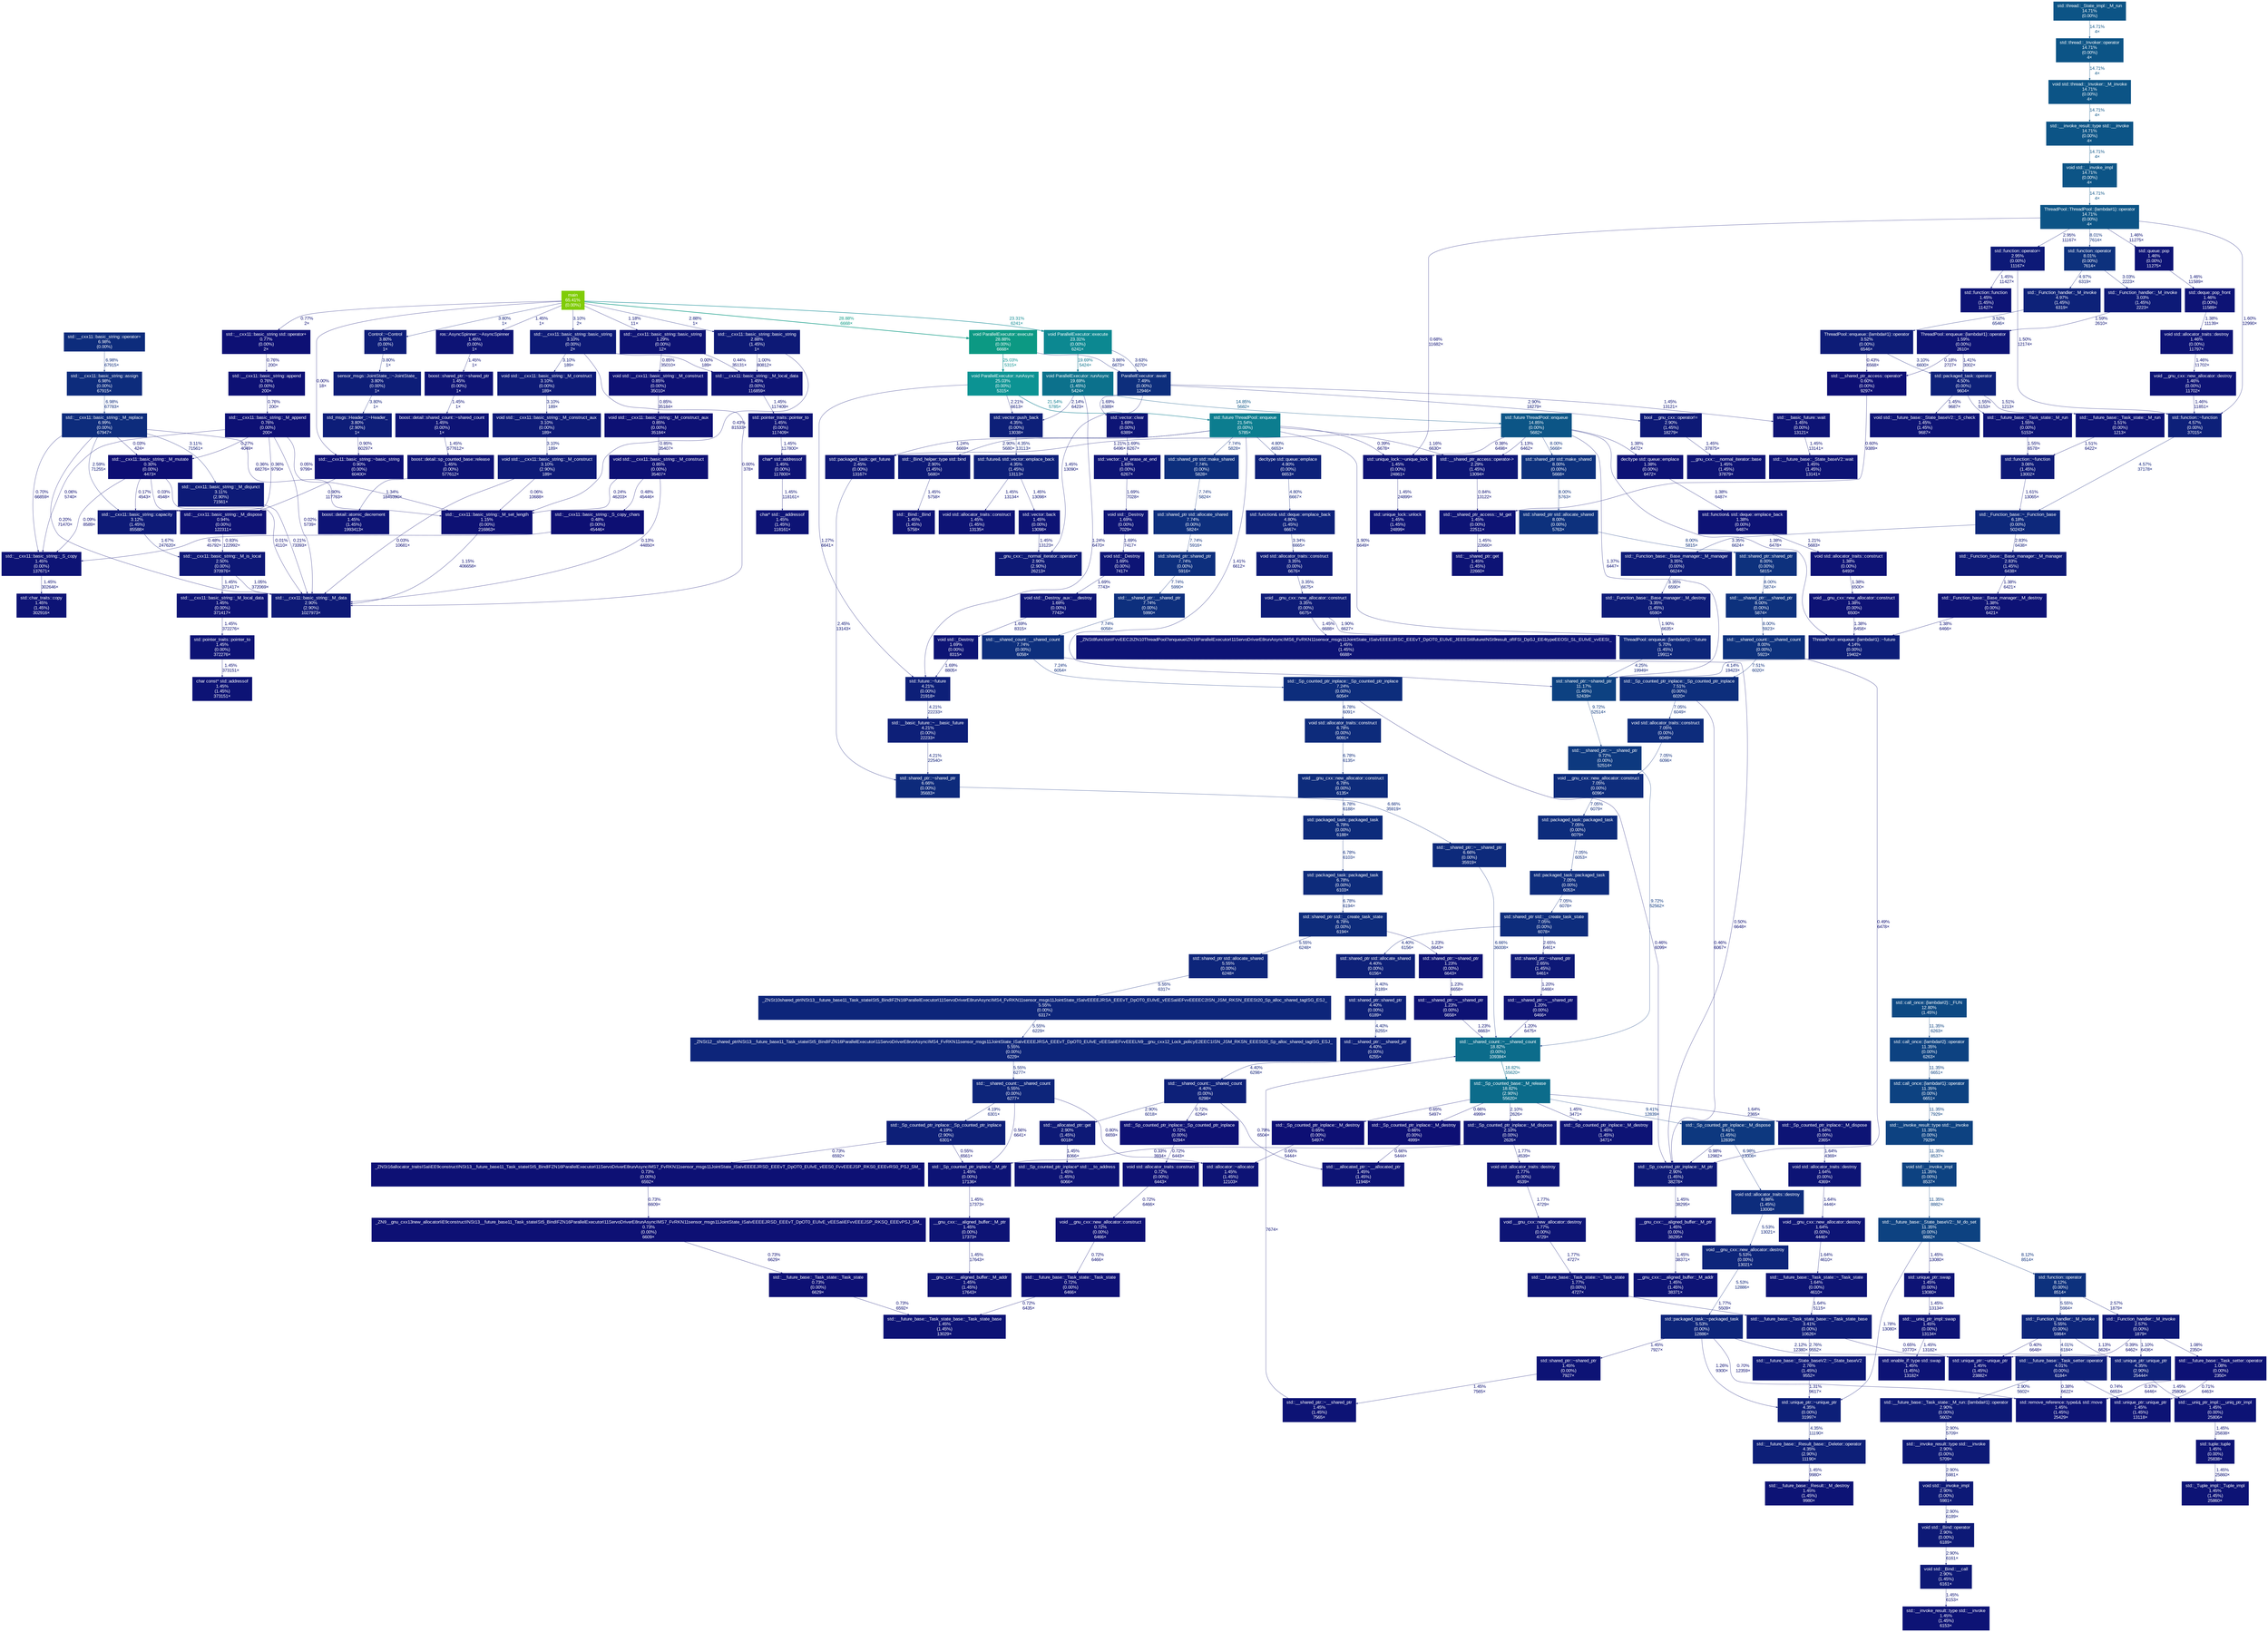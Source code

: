 digraph {
	graph [fontname=Arial, nodesep=0.125, ranksep=0.25];
	node [fontcolor=white, fontname=Arial, height=0, shape=box, style=filled, width=0];
	edge [fontname=Arial];
	1 [color="#80cc07", fontcolor="#ffffff", fontsize="10.00", label="main\n65.41%\n(0.00%)"];
	1 -> 2 [arrowsize="0.54", color="#0c9983", fontcolor="#0c9983", fontsize="10.00", label="28.88%\n6668×", labeldistance="1.16", penwidth="1.16"];
	1 -> 4 [arrowsize="0.48", color="#0c8891", fontcolor="#0c8891", fontsize="10.00", label="23.31%\n6241×", labeldistance="0.93", penwidth="0.93"];
	1 -> 81 [arrowsize="0.35", color="#0d1d78", fontcolor="#0d1d78", fontsize="10.00", label="3.80%\n1×", labeldistance="0.50", penwidth="0.50"];
	1 -> 92 [arrowsize="0.35", color="#0d1a77", fontcolor="#0d1a77", fontsize="10.00", label="3.10%\n2×", labeldistance="0.50", penwidth="0.50"];
	1 -> 110 [arrowsize="0.35", color="#0d1976", fontcolor="#0d1976", fontsize="10.00", label="2.88%\n1×", labeldistance="0.50", penwidth="0.50"];
	1 -> 185 [arrowsize="0.35", color="#0d1375", fontcolor="#0d1375", fontsize="10.00", label="1.45%\n1×", labeldistance="0.50", penwidth="0.50"];
	1 -> 195 [arrowsize="0.35", color="#0d1274", fontcolor="#0d1274", fontsize="10.00", label="1.18%\n11×", labeldistance="0.50", penwidth="0.50"];
	1 -> 202 [arrowsize="0.35", color="#0d0d73", fontcolor="#0d0d73", fontsize="10.00", label="0.00%\n18×", labeldistance="0.50", penwidth="0.50"];
	1 -> 206 [arrowsize="0.35", color="#0d1074", fontcolor="#0d1074", fontsize="10.00", label="0.77%\n2×", labeldistance="0.50", penwidth="0.50"];
	2 [color="#0c9983", fontcolor="#ffffff", fontsize="10.00", label="void ParallelExecutor::execute\n28.88%\n(0.00%)\n6668×"];
	2 -> 3 [arrowsize="0.50", color="#0c9393", fontcolor="#0c9393", fontsize="10.00", label="25.03%\n5315×", labeldistance="1.00", penwidth="1.00"];
	2 -> 37 [arrowsize="0.35", color="#0d1d78", fontcolor="#0d1d78", fontsize="10.00", label="3.86%\n6673×", labeldistance="0.50", penwidth="0.50"];
	3 [color="#0c9393", fontcolor="#ffffff", fontsize="10.00", label="void ParallelExecutor::runAsync\n25.03%\n(0.00%)\n5315×"];
	3 -> 5 [arrowsize="0.46", color="#0c7d8f", fontcolor="#0c7d8f", fontsize="10.00", label="21.54%\n5785×", labeldistance="0.86", penwidth="0.86"];
	3 -> 71 [arrowsize="0.35", color="#0d1676", fontcolor="#0d1676", fontsize="10.00", label="2.21%\n6613×", labeldistance="0.50", penwidth="0.50"];
	3 -> 76 [arrowsize="0.35", color="#0d1274", fontcolor="#0d1274", fontsize="10.00", label="1.27%\n6641×", labeldistance="0.50", penwidth="0.50"];
	4 [color="#0c8891", fontcolor="#ffffff", fontsize="10.00", label="void ParallelExecutor::execute\n23.31%\n(0.00%)\n6241×"];
	4 -> 6 [arrowsize="0.44", color="#0c718c", fontcolor="#0c718c", fontsize="10.00", label="19.69%\n5424×", labeldistance="0.79", penwidth="0.79"];
	4 -> 37 [arrowsize="0.35", color="#0d1c77", fontcolor="#0d1c77", fontsize="10.00", label="3.63%\n6270×", labeldistance="0.50", penwidth="0.50"];
	5 [color="#0c7d8f", fontcolor="#ffffff", fontsize="10.00", label="std::future ThreadPool::enqueue\n21.54%\n(0.00%)\n5785×"];
	5 -> 21 [arrowsize="0.35", color="#0d1375", fontcolor="#0d1375", fontsize="10.00", label="1.41%\n6612×", labeldistance="0.50", penwidth="0.50"];
	5 -> 34 [arrowsize="0.35", color="#0d2f7d", fontcolor="#0d2f7d", fontsize="10.00", label="7.74%\n5828×", labeldistance="0.50", penwidth="0.50"];
	5 -> 55 [arrowsize="0.35", color="#0d1575", fontcolor="#0d1575", fontsize="10.00", label="1.90%\n6649×", labeldistance="0.50", penwidth="0.50"];
	5 -> 63 [arrowsize="0.35", color="#0d2179", fontcolor="#0d2179", fontsize="10.00", label="4.80%\n6653×", labeldistance="0.50", penwidth="0.50"];
	5 -> 106 [arrowsize="0.35", color="#0d1976", fontcolor="#0d1976", fontsize="10.00", label="2.90%\n5680×", labeldistance="0.50", penwidth="0.50"];
	5 -> 116 [arrowsize="0.35", color="#0d1274", fontcolor="#0d1274", fontsize="10.00", label="1.24%\n6669×", labeldistance="0.50", penwidth="0.50"];
	5 -> 118 [arrowsize="0.35", color="#0d1274", fontcolor="#0d1274", fontsize="10.00", label="1.16%\n6630×", labeldistance="0.50", penwidth="0.50"];
	5 -> 159 [arrowsize="0.35", color="#0d0e73", fontcolor="#0d0e73", fontsize="10.00", label="0.39%\n6678×", labeldistance="0.50", penwidth="0.50"];
	6 [color="#0c718c", fontcolor="#ffffff", fontsize="10.00", label="void ParallelExecutor::runAsync\n19.69%\n(1.45%)\n5424×"];
	6 -> 8 [arrowsize="0.39", color="#0c5586", fontcolor="#0c5586", fontsize="10.00", label="14.85%\n5682×", labeldistance="0.59", penwidth="0.59"];
	6 -> 71 [arrowsize="0.35", color="#0d1675", fontcolor="#0d1675", fontsize="10.00", label="2.14%\n6423×", labeldistance="0.50", penwidth="0.50"];
	6 -> 76 [arrowsize="0.35", color="#0d1274", fontcolor="#0d1274", fontsize="10.00", label="1.24%\n6470×", labeldistance="0.50", penwidth="0.50"];
	8 [color="#0c5586", fontcolor="#ffffff", fontsize="10.00", label="std::future ThreadPool::enqueue\n14.85%\n(0.00%)\n5682×"];
	8 -> 21 [arrowsize="0.35", color="#0d1275", fontcolor="#0d1275", fontsize="10.00", label="1.37%\n6447×", labeldistance="0.50", penwidth="0.50"];
	8 -> 30 [arrowsize="0.35", color="#0d317d", fontcolor="#0d317d", fontsize="10.00", label="8.00%\n5668×", labeldistance="0.50", penwidth="0.50"];
	8 -> 78 [arrowsize="0.35", color="#0d1275", fontcolor="#0d1275", fontsize="10.00", label="1.38%\n6478×", labeldistance="0.50", penwidth="0.50"];
	8 -> 116 [arrowsize="0.35", color="#0d1274", fontcolor="#0d1274", fontsize="10.00", label="1.21%\n6496×", labeldistance="0.50", penwidth="0.50"];
	8 -> 118 [arrowsize="0.35", color="#0d1174", fontcolor="#0d1174", fontsize="10.00", label="1.13%\n6462×", labeldistance="0.50", penwidth="0.50"];
	8 -> 159 [arrowsize="0.35", color="#0d0e73", fontcolor="#0d0e73", fontsize="10.00", label="0.38%\n6498×", labeldistance="0.50", penwidth="0.50"];
	8 -> 192 [arrowsize="0.35", color="#0d1275", fontcolor="#0d1275", fontsize="10.00", label="1.38%\n6472×", labeldistance="0.50", penwidth="0.50"];
	9 [color="#0c5486", fontcolor="#ffffff", fontsize="10.00", label="void std::thread::_Invoker::_M_invoke\n14.71%\n(0.00%)\n4×"];
	9 -> 12 [arrowsize="0.38", color="#0c5486", fontcolor="#0c5486", fontsize="10.00", label="14.71%\n4×", labeldistance="0.59", penwidth="0.59"];
	10 [color="#0c5486", fontcolor="#ffffff", fontsize="10.00", label="std::thread::_Invoker::operator\n14.71%\n(0.00%)\n4×"];
	10 -> 9 [arrowsize="0.38", color="#0c5486", fontcolor="#0c5486", fontsize="10.00", label="14.71%\n4×", labeldistance="0.59", penwidth="0.59"];
	11 [color="#0c5486", fontcolor="#ffffff", fontsize="10.00", label="void std::__invoke_impl\n14.71%\n(0.00%)\n4×"];
	11 -> 13 [arrowsize="0.38", color="#0c5486", fontcolor="#0c5486", fontsize="10.00", label="14.71%\n4×", labeldistance="0.59", penwidth="0.59"];
	12 [color="#0c5486", fontcolor="#ffffff", fontsize="10.00", label="std::__invoke_result::type std::__invoke\n14.71%\n(0.00%)\n4×"];
	12 -> 11 [arrowsize="0.38", color="#0c5486", fontcolor="#0c5486", fontsize="10.00", label="14.71%\n4×", labeldistance="0.59", penwidth="0.59"];
	13 [color="#0c5486", fontcolor="#ffffff", fontsize="10.00", label="ThreadPool::ThreadPool::{lambda#1}::operator\n14.71%\n(0.00%)\n4×"];
	13 -> 25 [arrowsize="0.35", color="#0d317d", fontcolor="#0d317d", fontsize="10.00", label="8.01%\n7614×", labeldistance="0.50", penwidth="0.50"];
	13 -> 64 [arrowsize="0.35", color="#0d1375", fontcolor="#0d1375", fontsize="10.00", label="1.60%\n12990×", labeldistance="0.50", penwidth="0.50"];
	13 -> 98 [arrowsize="0.35", color="#0d1977", fontcolor="#0d1977", fontsize="10.00", label="2.95%\n11167×", labeldistance="0.50", penwidth="0.50"];
	13 -> 139 [arrowsize="0.35", color="#0d1375", fontcolor="#0d1375", fontsize="10.00", label="1.46%\n11275×", labeldistance="0.50", penwidth="0.50"];
	13 -> 159 [arrowsize="0.35", color="#0d1074", fontcolor="#0d1074", fontsize="10.00", label="0.68%\n11682×", labeldistance="0.50", penwidth="0.50"];
	14 [color="#0c5486", fontcolor="#ffffff", fontsize="10.00", label="std::thread::_State_impl::_M_run\n14.71%\n(0.00%)"];
	14 -> 10 [arrowsize="0.38", color="#0c5486", fontcolor="#0c5486", fontsize="10.00", label="14.71%\n4×", labeldistance="0.59", penwidth="0.59"];
	15 [color="#0d4983", fontcolor="#ffffff", fontsize="10.00", label="std::call_once::{lambda#2}::_FUN\n12.80%\n(1.45%)"];
	15 -> 20 [arrowsize="0.35", color="#0d4281", fontcolor="#0d4281", fontsize="10.00", label="11.35%\n6263×", labeldistance="0.50", penwidth="0.50"];
	16 [color="#0d4281", fontcolor="#ffffff", fontsize="10.00", label="std::__future_base::_State_baseV2::_M_do_set\n11.35%\n(0.00%)\n8882×"];
	16 -> 24 [arrowsize="0.35", color="#0d317d", fontcolor="#0d317d", fontsize="10.00", label="8.12%\n8514×", labeldistance="0.50", penwidth="0.50"];
	16 -> 72 [arrowsize="0.35", color="#0d1475", fontcolor="#0d1475", fontsize="10.00", label="1.78%\n13080×", labeldistance="0.50", penwidth="0.50"];
	16 -> 172 [arrowsize="0.35", color="#0d1375", fontcolor="#0d1375", fontsize="10.00", label="1.45%\n13080×", labeldistance="0.50", penwidth="0.50"];
	17 [color="#0d4281", fontcolor="#ffffff", fontsize="10.00", label="void std::__invoke_impl\n11.35%\n(0.00%)\n8537×"];
	17 -> 16 [arrowsize="0.35", color="#0d4281", fontcolor="#0d4281", fontsize="10.00", label="11.35%\n8882×", labeldistance="0.50", penwidth="0.50"];
	18 [color="#0d4281", fontcolor="#ffffff", fontsize="10.00", label="std::__invoke_result::type std::__invoke\n11.35%\n(0.00%)\n7929×"];
	18 -> 17 [arrowsize="0.35", color="#0d4281", fontcolor="#0d4281", fontsize="10.00", label="11.35%\n8537×", labeldistance="0.50", penwidth="0.50"];
	19 [color="#0d4281", fontcolor="#ffffff", fontsize="10.00", label="std::call_once::{lambda#1}::operator\n11.35%\n(0.00%)\n6651×"];
	19 -> 18 [arrowsize="0.35", color="#0d4281", fontcolor="#0d4281", fontsize="10.00", label="11.35%\n7929×", labeldistance="0.50", penwidth="0.50"];
	20 [color="#0d4281", fontcolor="#ffffff", fontsize="10.00", label="std::call_once::{lambda#2}::operator\n11.35%\n(0.00%)\n6263×"];
	20 -> 19 [arrowsize="0.35", color="#0d4281", fontcolor="#0d4281", fontsize="10.00", label="11.35%\n6651×", labeldistance="0.50", penwidth="0.50"];
	21 [color="#0d4181", fontcolor="#ffffff", fontsize="10.00", label="std::shared_ptr::~shared_ptr\n11.17%\n(1.45%)\n52439×"];
	21 -> 22 [arrowsize="0.35", color="#0d397f", fontcolor="#0d397f", fontsize="10.00", label="9.72%\n52514×", labeldistance="0.50", penwidth="0.50"];
	22 [color="#0d397f", fontcolor="#ffffff", fontsize="10.00", label="std::__shared_ptr::~__shared_ptr\n9.72%\n(0.00%)\n52514×"];
	22 -> 306 [arrowsize="0.35", color="#0d397f", fontcolor="#0d397f", fontsize="10.00", label="9.72%\n52562×", labeldistance="0.50", penwidth="0.50"];
	23 [color="#0c6c8b", fontcolor="#ffffff", fontsize="10.00", label="std::_Sp_counted_base::_M_release\n18.82%\n(2.90%)\n55620×"];
	23 -> 117 [arrowsize="0.35", color="#0d387f", fontcolor="#0d387f", fontsize="10.00", label="9.41%\n12839×", labeldistance="0.50", penwidth="0.50"];
	23 -> 119 [arrowsize="0.35", color="#0d1675", fontcolor="#0d1675", fontsize="10.00", label="2.10%\n2626×", labeldistance="0.50", penwidth="0.50"];
	23 -> 132 [arrowsize="0.35", color="#0d1475", fontcolor="#0d1475", fontsize="10.00", label="1.64%\n2365×", labeldistance="0.50", penwidth="0.50"];
	23 -> 184 [arrowsize="0.35", color="#0d1375", fontcolor="#0d1375", fontsize="10.00", label="1.45%\n3471×", labeldistance="0.50", penwidth="0.50"];
	23 -> 216 [arrowsize="0.35", color="#0d0f74", fontcolor="#0d0f74", fontsize="10.00", label="0.66%\n4999×", labeldistance="0.50", penwidth="0.50"];
	23 -> 217 [arrowsize="0.35", color="#0d0f74", fontcolor="#0d0f74", fontsize="10.00", label="0.65%\n5497×", labeldistance="0.50", penwidth="0.50"];
	24 [color="#0d317d", fontcolor="#ffffff", fontsize="10.00", label="std::function::operator\n8.12%\n(0.00%)\n8514×"];
	24 -> 56 [arrowsize="0.35", color="#0d257a", fontcolor="#0d257a", fontsize="10.00", label="5.55%\n5984×", labeldistance="0.50", penwidth="0.50"];
	24 -> 114 [arrowsize="0.35", color="#0d1876", fontcolor="#0d1876", fontsize="10.00", label="2.57%\n1879×", labeldistance="0.50", penwidth="0.50"];
	25 [color="#0d317d", fontcolor="#ffffff", fontsize="10.00", label="std::function::operator\n8.01%\n(0.00%)\n7614×"];
	25 -> 61 [arrowsize="0.35", color="#0d2279", fontcolor="#0d2279", fontsize="10.00", label="4.97%\n6319×", labeldistance="0.50", penwidth="0.50"];
	25 -> 97 [arrowsize="0.35", color="#0d1a77", fontcolor="#0d1a77", fontsize="10.00", label="3.03%\n2223×", labeldistance="0.50", penwidth="0.50"];
	26 [color="#0d317d", fontcolor="#ffffff", fontsize="10.00", label="std::__shared_count::__shared_count\n8.00%\n(0.00%)\n5923×"];
	26 -> 36 [arrowsize="0.35", color="#0d2e7c", fontcolor="#0d2e7c", fontsize="10.00", label="7.51%\n6020×", labeldistance="0.50", penwidth="0.50"];
	26 -> 99 [arrowsize="0.35", color="#0d0f73", fontcolor="#0d0f73", fontsize="10.00", label="0.49%\n6478×", labeldistance="0.50", penwidth="0.50"];
	27 [color="#0d317d", fontcolor="#ffffff", fontsize="10.00", label="std::__shared_ptr::__shared_ptr\n8.00%\n(0.00%)\n5874×"];
	27 -> 26 [arrowsize="0.35", color="#0d317d", fontcolor="#0d317d", fontsize="10.00", label="8.00%\n5923×", labeldistance="0.50", penwidth="0.50"];
	28 [color="#0d317d", fontcolor="#ffffff", fontsize="10.00", label="std::shared_ptr::shared_ptr\n8.00%\n(0.00%)\n5815×"];
	28 -> 27 [arrowsize="0.35", color="#0d317d", fontcolor="#0d317d", fontsize="10.00", label="8.00%\n5874×", labeldistance="0.50", penwidth="0.50"];
	29 [color="#0d317d", fontcolor="#ffffff", fontsize="10.00", label="std::shared_ptr std::allocate_shared\n8.00%\n(0.00%)\n5763×"];
	29 -> 28 [arrowsize="0.35", color="#0d317d", fontcolor="#0d317d", fontsize="10.00", label="8.00%\n5815×", labeldistance="0.50", penwidth="0.50"];
	30 [color="#0d317d", fontcolor="#ffffff", fontsize="10.00", label="std::shared_ptr std::make_shared\n8.00%\n(0.00%)\n5668×"];
	30 -> 29 [arrowsize="0.35", color="#0d317d", fontcolor="#0d317d", fontsize="10.00", label="8.00%\n5763×", labeldistance="0.50", penwidth="0.50"];
	31 [color="#0d2f7d", fontcolor="#ffffff", fontsize="10.00", label="std::__shared_count::__shared_count\n7.74%\n(0.00%)\n6058×"];
	31 -> 38 [arrowsize="0.35", color="#0d2d7c", fontcolor="#0d2d7c", fontsize="10.00", label="7.24%\n6054×", labeldistance="0.50", penwidth="0.50"];
	31 -> 99 [arrowsize="0.35", color="#0d0f73", fontcolor="#0d0f73", fontsize="10.00", label="0.50%\n6648×", labeldistance="0.50", penwidth="0.50"];
	32 [color="#0d2f7d", fontcolor="#ffffff", fontsize="10.00", label="std::__shared_ptr::__shared_ptr\n7.74%\n(0.00%)\n5990×"];
	32 -> 31 [arrowsize="0.35", color="#0d2f7d", fontcolor="#0d2f7d", fontsize="10.00", label="7.74%\n6058×", labeldistance="0.50", penwidth="0.50"];
	33 [color="#0d2f7d", fontcolor="#ffffff", fontsize="10.00", label="std::shared_ptr::shared_ptr\n7.74%\n(0.00%)\n5916×"];
	33 -> 32 [arrowsize="0.35", color="#0d2f7d", fontcolor="#0d2f7d", fontsize="10.00", label="7.74%\n5990×", labeldistance="0.50", penwidth="0.50"];
	34 [color="#0d2f7d", fontcolor="#ffffff", fontsize="10.00", label="std::shared_ptr std::make_shared\n7.74%\n(0.00%)\n5828×"];
	34 -> 35 [arrowsize="0.35", color="#0d2f7d", fontcolor="#0d2f7d", fontsize="10.00", label="7.74%\n5824×", labeldistance="0.50", penwidth="0.50"];
	35 [color="#0d2f7d", fontcolor="#ffffff", fontsize="10.00", label="std::shared_ptr std::allocate_shared\n7.74%\n(0.00%)\n5824×"];
	35 -> 33 [arrowsize="0.35", color="#0d2f7d", fontcolor="#0d2f7d", fontsize="10.00", label="7.74%\n5916×", labeldistance="0.50", penwidth="0.50"];
	36 [color="#0d2e7c", fontcolor="#ffffff", fontsize="10.00", label="std::_Sp_counted_ptr_inplace::_Sp_counted_ptr_inplace\n7.51%\n(0.00%)\n6020×"];
	36 -> 43 [arrowsize="0.35", color="#0d2c7c", fontcolor="#0d2c7c", fontsize="10.00", label="7.05%\n6049×", labeldistance="0.50", penwidth="0.50"];
	36 -> 99 [arrowsize="0.35", color="#0d0f73", fontcolor="#0d0f73", fontsize="10.00", label="0.46%\n6067×", labeldistance="0.50", penwidth="0.50"];
	37 [color="#0d2e7c", fontcolor="#ffffff", fontsize="10.00", label="ParallelExecutor::await\n7.49%\n(0.00%)\n12946×"];
	37 -> 100 [arrowsize="0.35", color="#0d1375", fontcolor="#0d1375", fontsize="10.00", label="1.45%\n13090×", labeldistance="0.50", penwidth="0.50"];
	37 -> 109 [arrowsize="0.35", color="#0d1976", fontcolor="#0d1976", fontsize="10.00", label="2.90%\n18279×", labeldistance="0.50", penwidth="0.50"];
	37 -> 127 [arrowsize="0.35", color="#0d1475", fontcolor="#0d1475", fontsize="10.00", label="1.69%\n6389×", labeldistance="0.50", penwidth="0.50"];
	37 -> 170 [arrowsize="0.35", color="#0d1375", fontcolor="#0d1375", fontsize="10.00", label="1.45%\n13121×", labeldistance="0.50", penwidth="0.50"];
	38 [color="#0d2d7c", fontcolor="#ffffff", fontsize="10.00", label="std::_Sp_counted_ptr_inplace::_Sp_counted_ptr_inplace\n7.24%\n(0.00%)\n6054×"];
	38 -> 51 [arrowsize="0.35", color="#0d2b7b", fontcolor="#0d2b7b", fontsize="10.00", label="6.78%\n6091×", labeldistance="0.50", penwidth="0.50"];
	38 -> 99 [arrowsize="0.35", color="#0d0f73", fontcolor="#0d0f73", fontsize="10.00", label="0.46%\n6099×", labeldistance="0.50", penwidth="0.50"];
	39 [color="#0d2c7c", fontcolor="#ffffff", fontsize="10.00", label="void __gnu_cxx::new_allocator::construct\n7.05%\n(0.00%)\n6096×"];
	39 -> 40 [arrowsize="0.35", color="#0d2c7c", fontcolor="#0d2c7c", fontsize="10.00", label="7.05%\n6079×", labeldistance="0.50", penwidth="0.50"];
	40 [color="#0d2c7c", fontcolor="#ffffff", fontsize="10.00", label="std::packaged_task::packaged_task\n7.05%\n(0.00%)\n6079×"];
	40 -> 42 [arrowsize="0.35", color="#0d2c7c", fontcolor="#0d2c7c", fontsize="10.00", label="7.05%\n6053×", labeldistance="0.50", penwidth="0.50"];
	41 [color="#0d2c7c", fontcolor="#ffffff", fontsize="10.00", label="std::shared_ptr std::__create_task_state\n7.05%\n(0.00%)\n6078×"];
	41 -> 69 [arrowsize="0.35", color="#0d2078", fontcolor="#0d2078", fontsize="10.00", label="4.40%\n6156×", labeldistance="0.50", penwidth="0.50"];
	41 -> 113 [arrowsize="0.35", color="#0d1876", fontcolor="#0d1876", fontsize="10.00", label="2.65%\n6461×", labeldistance="0.50", penwidth="0.50"];
	42 [color="#0d2c7c", fontcolor="#ffffff", fontsize="10.00", label="std::packaged_task::packaged_task\n7.05%\n(0.00%)\n6053×"];
	42 -> 41 [arrowsize="0.35", color="#0d2c7c", fontcolor="#0d2c7c", fontsize="10.00", label="7.05%\n6078×", labeldistance="0.50", penwidth="0.50"];
	43 [color="#0d2c7c", fontcolor="#ffffff", fontsize="10.00", label="void std::allocator_traits::construct\n7.05%\n(0.00%)\n6049×"];
	43 -> 39 [arrowsize="0.35", color="#0d2c7c", fontcolor="#0d2c7c", fontsize="10.00", label="7.05%\n6096×", labeldistance="0.50", penwidth="0.50"];
	44 [color="#0d2c7c", fontcolor="#ffffff", fontsize="10.00", label="std::__cxx11::basic_string::_M_replace\n6.99%\n(0.00%)\n67947×"];
	44 -> 90 [arrowsize="0.35", color="#0d1876", fontcolor="#0d1876", fontsize="10.00", label="2.59%\n71255×", labeldistance="0.50", penwidth="0.50"];
	44 -> 91 [arrowsize="0.35", color="#0d1a77", fontcolor="#0d1a77", fontsize="10.00", label="3.11%\n71561×", labeldistance="0.50", penwidth="0.50"];
	44 -> 108 [arrowsize="0.35", color="#0d0e73", fontcolor="#0d0e73", fontsize="10.00", label="0.20%\n71470×", labeldistance="0.50", penwidth="0.50"];
	44 -> 189 [arrowsize="0.35", color="#0d1074", fontcolor="#0d1074", fontsize="10.00", label="0.70%\n66859×", labeldistance="0.50", penwidth="0.50"];
	44 -> 199 [arrowsize="0.35", color="#0d0e73", fontcolor="#0d0e73", fontsize="10.00", label="0.36%\n68276×", labeldistance="0.50", penwidth="0.50"];
	44 -> 220 [arrowsize="0.35", color="#0d0d73", fontcolor="#0d0d73", fontsize="10.00", label="0.03%\n424×", labeldistance="0.50", penwidth="0.50"];
	45 [color="#0d2c7c", fontcolor="#ffffff", fontsize="10.00", label="std::__cxx11::basic_string::assign\n6.98%\n(0.00%)\n67915×"];
	45 -> 44 [arrowsize="0.35", color="#0d2c7c", fontcolor="#0d2c7c", fontsize="10.00", label="6.98%\n67783×", labeldistance="0.50", penwidth="0.50"];
	46 [color="#0d2c7c", fontcolor="#ffffff", fontsize="10.00", label="std::__cxx11::basic_string::operator=\n6.98%\n(0.00%)"];
	46 -> 45 [arrowsize="0.35", color="#0d2c7c", fontcolor="#0d2c7c", fontsize="10.00", label="6.98%\n67915×", labeldistance="0.50", penwidth="0.50"];
	47 [color="#0d2b7b", fontcolor="#ffffff", fontsize="10.00", label="std::shared_ptr std::__create_task_state\n6.78%\n(0.00%)\n6194×"];
	47 -> 59 [arrowsize="0.35", color="#0d257a", fontcolor="#0d257a", fontsize="10.00", label="5.55%\n6248×", labeldistance="0.50", penwidth="0.50"];
	47 -> 197 [arrowsize="0.35", color="#0d1274", fontcolor="#0d1274", fontsize="10.00", label="1.23%\n6643×", labeldistance="0.50", penwidth="0.50"];
	48 [color="#0d2b7b", fontcolor="#ffffff", fontsize="10.00", label="std::packaged_task::packaged_task\n6.78%\n(0.00%)\n6188×"];
	48 -> 50 [arrowsize="0.35", color="#0d2b7b", fontcolor="#0d2b7b", fontsize="10.00", label="6.78%\n6103×", labeldistance="0.50", penwidth="0.50"];
	49 [color="#0d2b7b", fontcolor="#ffffff", fontsize="10.00", label="void __gnu_cxx::new_allocator::construct\n6.78%\n(0.00%)\n6135×"];
	49 -> 48 [arrowsize="0.35", color="#0d2b7b", fontcolor="#0d2b7b", fontsize="10.00", label="6.78%\n6188×", labeldistance="0.50", penwidth="0.50"];
	50 [color="#0d2b7b", fontcolor="#ffffff", fontsize="10.00", label="std::packaged_task::packaged_task\n6.78%\n(0.00%)\n6103×"];
	50 -> 47 [arrowsize="0.35", color="#0d2b7b", fontcolor="#0d2b7b", fontsize="10.00", label="6.78%\n6194×", labeldistance="0.50", penwidth="0.50"];
	51 [color="#0d2b7b", fontcolor="#ffffff", fontsize="10.00", label="void std::allocator_traits::construct\n6.78%\n(0.00%)\n6091×"];
	51 -> 49 [arrowsize="0.35", color="#0d2b7b", fontcolor="#0d2b7b", fontsize="10.00", label="6.78%\n6135×", labeldistance="0.50", penwidth="0.50"];
	52 [color="#0d2a7b", fontcolor="#ffffff", fontsize="10.00", label="std::__shared_ptr::~__shared_ptr\n6.66%\n(0.00%)\n35919×"];
	52 -> 306 [arrowsize="0.35", color="#0d2a7b", fontcolor="#0d2a7b", fontsize="10.00", label="6.66%\n36008×", labeldistance="0.50", penwidth="0.50"];
	53 [color="#0d2a7b", fontcolor="#ffffff", fontsize="10.00", label="std::shared_ptr::~shared_ptr\n6.66%\n(0.00%)\n35683×"];
	53 -> 52 [arrowsize="0.35", color="#0d2a7b", fontcolor="#0d2a7b", fontsize="10.00", label="6.66%\n35919×", labeldistance="0.50", penwidth="0.50"];
	54 [color="#0d287b", fontcolor="#ffffff", fontsize="10.00", label="std::_Function_base::~_Function_base\n6.18%\n(0.00%)\n50243×"];
	54 -> 86 [arrowsize="0.35", color="#0d1b77", fontcolor="#0d1b77", fontsize="10.00", label="3.35%\n6624×", labeldistance="0.50", penwidth="0.50"];
	54 -> 111 [arrowsize="0.35", color="#0d1976", fontcolor="#0d1976", fontsize="10.00", label="2.83%\n6438×", labeldistance="0.50", penwidth="0.50"];
	55 [color="#0d267a", fontcolor="#ffffff", fontsize="10.00", label="ThreadPool::enqueue::{lambda#1}::~future\n5.70%\n(1.45%)\n19911×"];
	55 -> 21 [arrowsize="0.35", color="#0d1f78", fontcolor="#0d1f78", fontsize="10.00", label="4.25%\n19949×", labeldistance="0.50", penwidth="0.50"];
	56 [color="#0d257a", fontcolor="#ffffff", fontsize="10.00", label="std::_Function_handler::_M_invoke\n5.55%\n(0.00%)\n5984×"];
	56 -> 73 [arrowsize="0.35", color="#0d1174", fontcolor="#0d1174", fontsize="10.00", label="1.13%\n6626×", labeldistance="0.50", penwidth="0.50"];
	56 -> 80 [arrowsize="0.35", color="#0d1e78", fontcolor="#0d1e78", fontsize="10.00", label="4.01%\n6184×", labeldistance="0.50", penwidth="0.50"];
	56 -> 160 [arrowsize="0.35", color="#0d0e73", fontcolor="#0d0e73", fontsize="10.00", label="0.40%\n6648×", labeldistance="0.50", penwidth="0.50"];
	57 [color="#0d257a", fontcolor="#ffffff", fontsize="10.00", label="_ZNSt10shared_ptrINSt13__future_base11_Task_stateISt5_BindIFZN16ParallelExecutorI11ServoDriverE8runAsyncIMS4_FvRKN11sensor_msgs11JointState_ISaIvEEEEJRSA_EEEvT_DpOT0_EUlvE_vEESaIiEFvvEEEEC2ISN_JSM_RKSN_EEESt20_Sp_alloc_shared_tagISG_ESJ_\n5.55%\n(0.00%)\n6317×"];
	57 -> 60 [arrowsize="0.35", color="#0d257a", fontcolor="#0d257a", fontsize="10.00", label="5.55%\n6229×", labeldistance="0.50", penwidth="0.50"];
	58 [color="#0d257a", fontcolor="#ffffff", fontsize="10.00", label="std::__shared_count::__shared_count\n5.55%\n(0.00%)\n6277×"];
	58 -> 77 [arrowsize="0.35", color="#0d1f78", fontcolor="#0d1f78", fontsize="10.00", label="4.19%\n6301×", labeldistance="0.50", penwidth="0.50"];
	58 -> 165 [arrowsize="0.35", color="#0d0f73", fontcolor="#0d0f73", fontsize="10.00", label="0.56%\n6641×", labeldistance="0.50", penwidth="0.50"];
	58 -> 174 [arrowsize="0.35", color="#0d1074", fontcolor="#0d1074", fontsize="10.00", label="0.80%\n6659×", labeldistance="0.50", penwidth="0.50"];
	59 [color="#0d257a", fontcolor="#ffffff", fontsize="10.00", label="std::shared_ptr std::allocate_shared\n5.55%\n(0.00%)\n6248×"];
	59 -> 57 [arrowsize="0.35", color="#0d257a", fontcolor="#0d257a", fontsize="10.00", label="5.55%\n6317×", labeldistance="0.50", penwidth="0.50"];
	60 [color="#0d257a", fontcolor="#ffffff", fontsize="10.00", label="_ZNSt12__shared_ptrINSt13__future_base11_Task_stateISt5_BindIFZN16ParallelExecutorI11ServoDriverE8runAsyncIMS4_FvRKN11sensor_msgs11JointState_ISaIvEEEEJRSA_EEEvT_DpOT0_EUlvE_vEESaIiEFvvEEELN9__gnu_cxx12_Lock_policyE2EEC1ISN_JSM_RKSN_EEESt20_Sp_alloc_shared_tagISG_ESJ_\n5.55%\n(0.00%)\n6229×"];
	60 -> 58 [arrowsize="0.35", color="#0d257a", fontcolor="#0d257a", fontsize="10.00", label="5.55%\n6277×", labeldistance="0.50", penwidth="0.50"];
	61 [color="#0d2279", fontcolor="#ffffff", fontsize="10.00", label="std::_Function_handler::_M_invoke\n4.97%\n(1.45%)\n6319×"];
	61 -> 84 [arrowsize="0.35", color="#0d1c77", fontcolor="#0d1c77", fontsize="10.00", label="3.52%\n6546×", labeldistance="0.50", penwidth="0.50"];
	62 [color="#0d2179", fontcolor="#ffffff", fontsize="10.00", label="std::function& std::deque::emplace_back\n4.80%\n(1.45%)\n6667×"];
	62 -> 88 [arrowsize="0.35", color="#0d1b77", fontcolor="#0d1b77", fontsize="10.00", label="3.34%\n6665×", labeldistance="0.50", penwidth="0.50"];
	63 [color="#0d2179", fontcolor="#ffffff", fontsize="10.00", label="decltype std::queue::emplace\n4.80%\n(0.00%)\n6653×"];
	63 -> 62 [arrowsize="0.35", color="#0d2179", fontcolor="#0d2179", fontsize="10.00", label="4.80%\n6667×", labeldistance="0.50", penwidth="0.50"];
	64 [color="#0d2079", fontcolor="#ffffff", fontsize="10.00", label="std::function::~function\n4.57%\n(0.00%)\n37015×"];
	64 -> 54 [arrowsize="0.35", color="#0d2079", fontcolor="#0d2079", fontsize="10.00", label="4.57%\n37178×", labeldistance="0.50", penwidth="0.50"];
	65 [color="#0d2079", fontcolor="#ffffff", fontsize="10.00", label="std::packaged_task::operator\n4.50%\n(0.00%)\n9604×"];
	65 -> 134 [arrowsize="0.35", color="#0d1375", fontcolor="#0d1375", fontsize="10.00", label="1.55%\n5153×", labeldistance="0.50", penwidth="0.50"];
	65 -> 135 [arrowsize="0.35", color="#0d1375", fontcolor="#0d1375", fontsize="10.00", label="1.51%\n1213×", labeldistance="0.50", penwidth="0.50"];
	65 -> 178 [arrowsize="0.35", color="#0d1375", fontcolor="#0d1375", fontsize="10.00", label="1.45%\n9687×", labeldistance="0.50", penwidth="0.50"];
	66 [color="#0d2078", fontcolor="#ffffff", fontsize="10.00", label="std::__shared_count::__shared_count\n4.40%\n(0.00%)\n6298×"];
	66 -> 103 [arrowsize="0.35", color="#0d1976", fontcolor="#0d1976", fontsize="10.00", label="2.90%\n6018×", labeldistance="0.50", penwidth="0.50"];
	66 -> 175 [arrowsize="0.35", color="#0d1074", fontcolor="#0d1074", fontsize="10.00", label="0.79%\n6504×", labeldistance="0.50", penwidth="0.50"];
	66 -> 215 [arrowsize="0.35", color="#0d1074", fontcolor="#0d1074", fontsize="10.00", label="0.72%\n6294×", labeldistance="0.50", penwidth="0.50"];
	67 [color="#0d2078", fontcolor="#ffffff", fontsize="10.00", label="std::__shared_ptr::__shared_ptr\n4.40%\n(0.00%)\n6255×"];
	67 -> 66 [arrowsize="0.35", color="#0d2078", fontcolor="#0d2078", fontsize="10.00", label="4.40%\n6298×", labeldistance="0.50", penwidth="0.50"];
	68 [color="#0d2078", fontcolor="#ffffff", fontsize="10.00", label="std::shared_ptr::shared_ptr\n4.40%\n(0.00%)\n6189×"];
	68 -> 67 [arrowsize="0.35", color="#0d2078", fontcolor="#0d2078", fontsize="10.00", label="4.40%\n6255×", labeldistance="0.50", penwidth="0.50"];
	69 [color="#0d2078", fontcolor="#ffffff", fontsize="10.00", label="std::shared_ptr std::allocate_shared\n4.40%\n(0.00%)\n6156×"];
	69 -> 68 [arrowsize="0.35", color="#0d2078", fontcolor="#0d2078", fontsize="10.00", label="4.40%\n6189×", labeldistance="0.50", penwidth="0.50"];
	70 [color="#0d1f78", fontcolor="#ffffff", fontsize="10.00", label="std::future& std::vector::emplace_back\n4.35%\n(1.45%)\n13113×"];
	70 -> 140 [arrowsize="0.35", color="#0d1375", fontcolor="#0d1375", fontsize="10.00", label="1.45%\n13098×", labeldistance="0.50", penwidth="0.50"];
	70 -> 168 [arrowsize="0.35", color="#0d1375", fontcolor="#0d1375", fontsize="10.00", label="1.45%\n13134×", labeldistance="0.50", penwidth="0.50"];
	71 [color="#0d1f78", fontcolor="#ffffff", fontsize="10.00", label="std::vector::push_back\n4.35%\n(0.00%)\n13038×"];
	71 -> 70 [arrowsize="0.35", color="#0d1f78", fontcolor="#0d1f78", fontsize="10.00", label="4.35%\n13113×", labeldistance="0.50", penwidth="0.50"];
	72 [color="#0d1f78", fontcolor="#ffffff", fontsize="10.00", label="std::unique_ptr::~unique_ptr\n4.35%\n(0.00%)\n31997×"];
	72 -> 74 [arrowsize="0.35", color="#0d1f78", fontcolor="#0d1f78", fontsize="10.00", label="4.35%\n11190×", labeldistance="0.50", penwidth="0.50"];
	73 [color="#0d1f78", fontcolor="#ffffff", fontsize="10.00", label="std::unique_ptr::unique_ptr\n4.35%\n(2.90%)\n25444×"];
	73 -> 156 [arrowsize="0.35", color="#0d1375", fontcolor="#0d1375", fontsize="10.00", label="1.45%\n25806×", labeldistance="0.50", penwidth="0.50"];
	74 [color="#0d1f78", fontcolor="#ffffff", fontsize="10.00", label="std::__future_base::_Result_base::_Deleter::operator\n4.35%\n(2.90%)\n11190×"];
	74 -> 177 [arrowsize="0.35", color="#0d1375", fontcolor="#0d1375", fontsize="10.00", label="1.45%\n9980×", labeldistance="0.50", penwidth="0.50"];
	75 [color="#0d1f78", fontcolor="#ffffff", fontsize="10.00", label="std::__basic_future::~__basic_future\n4.21%\n(0.00%)\n22233×"];
	75 -> 53 [arrowsize="0.35", color="#0d1f78", fontcolor="#0d1f78", fontsize="10.00", label="4.21%\n22540×", labeldistance="0.50", penwidth="0.50"];
	76 [color="#0d1f78", fontcolor="#ffffff", fontsize="10.00", label="std::future::~future\n4.21%\n(0.00%)\n21918×"];
	76 -> 75 [arrowsize="0.35", color="#0d1f78", fontcolor="#0d1f78", fontsize="10.00", label="4.21%\n22233×", labeldistance="0.50", penwidth="0.50"];
	77 [color="#0d1f78", fontcolor="#ffffff", fontsize="10.00", label="std::_Sp_counted_ptr_inplace::_Sp_counted_ptr_inplace\n4.19%\n(2.90%)\n6301×"];
	77 -> 165 [arrowsize="0.35", color="#0d0f73", fontcolor="#0d0f73", fontsize="10.00", label="0.55%\n6561×", labeldistance="0.50", penwidth="0.50"];
	77 -> 211 [arrowsize="0.35", color="#0d1074", fontcolor="#0d1074", fontsize="10.00", label="0.73%\n6592×", labeldistance="0.50", penwidth="0.50"];
	78 [color="#0d1e78", fontcolor="#ffffff", fontsize="10.00", label="ThreadPool::enqueue::{lambda#1}::~future\n4.14%\n(0.00%)\n19402×"];
	78 -> 21 [arrowsize="0.35", color="#0d1e78", fontcolor="#0d1e78", fontsize="10.00", label="4.14%\n19423×", labeldistance="0.50", penwidth="0.50"];
	79 [color="#0d257a", fontcolor="#ffffff", fontsize="10.00", label="std::packaged_task::~packaged_task\n5.53%\n(0.00%)\n12886×"];
	79 -> 72 [arrowsize="0.35", color="#0d1274", fontcolor="#0d1274", fontsize="10.00", label="1.26%\n9300×", labeldistance="0.50", penwidth="0.50"];
	79 -> 73 [arrowsize="0.35", color="#0d1675", fontcolor="#0d1675", fontsize="10.00", label="2.12%\n12380×", labeldistance="0.50", penwidth="0.50"];
	79 -> 157 [arrowsize="0.35", color="#0d1074", fontcolor="#0d1074", fontsize="10.00", label="0.70%\n12359×", labeldistance="0.50", penwidth="0.50"];
	79 -> 565 [arrowsize="0.35", color="#0d1375", fontcolor="#0d1375", fontsize="10.00", label="1.45%\n7927×", labeldistance="0.50", penwidth="0.50"];
	80 [color="#0d1e78", fontcolor="#ffffff", fontsize="10.00", label="std::__future_base::_Task_setter::operator\n4.01%\n(0.00%)\n6184×"];
	80 -> 107 [arrowsize="0.35", color="#0d1976", fontcolor="#0d1976", fontsize="10.00", label="2.90%\n5602×", labeldistance="0.50", penwidth="0.50"];
	80 -> 157 [arrowsize="0.35", color="#0d0e73", fontcolor="#0d0e73", fontsize="10.00", label="0.38%\n6622×", labeldistance="0.50", penwidth="0.50"];
	80 -> 171 [arrowsize="0.35", color="#0d1074", fontcolor="#0d1074", fontsize="10.00", label="0.74%\n6653×", labeldistance="0.50", penwidth="0.50"];
	81 [color="#0d1d78", fontcolor="#ffffff", fontsize="10.00", label="Control::~Control\n3.80%\n(0.00%)\n1×"];
	81 -> 82 [arrowsize="0.35", color="#0d1d78", fontcolor="#0d1d78", fontsize="10.00", label="3.80%\n1×", labeldistance="0.50", penwidth="0.50"];
	82 [color="#0d1d78", fontcolor="#ffffff", fontsize="10.00", label="sensor_msgs::JointState_::~JointState_\n3.80%\n(0.00%)\n1×"];
	82 -> 83 [arrowsize="0.35", color="#0d1d78", fontcolor="#0d1d78", fontsize="10.00", label="3.80%\n1×", labeldistance="0.50", penwidth="0.50"];
	83 [color="#0d1d78", fontcolor="#ffffff", fontsize="10.00", label="std_msgs::Header_::~Header_\n3.80%\n(2.90%)\n1×"];
	83 -> 202 [arrowsize="0.35", color="#0d1074", fontcolor="#0d1074", fontsize="10.00", label="0.90%\n60297×", labeldistance="0.50", penwidth="0.50"];
	84 [color="#0d1c77", fontcolor="#ffffff", fontsize="10.00", label="ThreadPool::enqueue::{lambda#1}::operator\n3.52%\n(0.00%)\n6546×"];
	84 -> 65 [arrowsize="0.35", color="#0d1a77", fontcolor="#0d1a77", fontsize="10.00", label="3.10%\n6600×", labeldistance="0.50", penwidth="0.50"];
	84 -> 218 [arrowsize="0.35", color="#0d0f73", fontcolor="#0d0f73", fontsize="10.00", label="0.43%\n6568×", labeldistance="0.50", penwidth="0.50"];
	85 [color="#0d1b77", fontcolor="#ffffff", fontsize="10.00", label="std::__future_base::_Task_state_base::~_Task_state_base\n3.41%\n(0.00%)\n10626×"];
	85 -> 112 [arrowsize="0.35", color="#0d1876", fontcolor="#0d1876", fontsize="10.00", label="2.76%\n9552×", labeldistance="0.50", penwidth="0.50"];
	85 -> 160 [arrowsize="0.35", color="#0d0f74", fontcolor="#0d0f74", fontsize="10.00", label="0.65%\n10770×", labeldistance="0.50", penwidth="0.50"];
	86 [color="#0d1b77", fontcolor="#ffffff", fontsize="10.00", label="std::_Function_base::_Base_manager::_M_manager\n3.35%\n(0.00%)\n6624×"];
	86 -> 87 [arrowsize="0.35", color="#0d1b77", fontcolor="#0d1b77", fontsize="10.00", label="3.35%\n6590×", labeldistance="0.50", penwidth="0.50"];
	87 [color="#0d1b77", fontcolor="#ffffff", fontsize="10.00", label="std::_Function_base::_Base_manager::_M_destroy\n3.35%\n(1.45%)\n6590×"];
	87 -> 55 [arrowsize="0.35", color="#0d1575", fontcolor="#0d1575", fontsize="10.00", label="1.90%\n6635×", labeldistance="0.50", penwidth="0.50"];
	88 [color="#0d1b77", fontcolor="#ffffff", fontsize="10.00", label="void std::allocator_traits::construct\n3.35%\n(0.00%)\n6676×"];
	88 -> 89 [arrowsize="0.35", color="#0d1b77", fontcolor="#0d1b77", fontsize="10.00", label="3.35%\n6675×", labeldistance="0.50", penwidth="0.50"];
	89 [color="#0d1b77", fontcolor="#ffffff", fontsize="10.00", label="void __gnu_cxx::new_allocator::construct\n3.35%\n(0.00%)\n6675×"];
	89 -> 55 [arrowsize="0.35", color="#0d1575", fontcolor="#0d1575", fontsize="10.00", label="1.90%\n6627×", labeldistance="0.50", penwidth="0.50"];
	89 -> 180 [arrowsize="0.35", color="#0d1375", fontcolor="#0d1375", fontsize="10.00", label="1.45%\n6688×", labeldistance="0.50", penwidth="0.50"];
	90 [color="#0d1a77", fontcolor="#ffffff", fontsize="10.00", label="std::__cxx11::basic_string::capacity\n3.12%\n(1.45%)\n85588×"];
	90 -> 115 [arrowsize="0.35", color="#0d1475", fontcolor="#0d1475", fontsize="10.00", label="1.67%\n247620×", labeldistance="0.50", penwidth="0.50"];
	91 [color="#0d1a77", fontcolor="#ffffff", fontsize="10.00", label="std::__cxx11::basic_string::_M_disjunct\n3.11%\n(2.90%)\n71561×"];
	91 -> 108 [arrowsize="0.35", color="#0d0e73", fontcolor="#0d0e73", fontsize="10.00", label="0.21%\n73393×", labeldistance="0.50", penwidth="0.50"];
	92 [color="#0d1a77", fontcolor="#ffffff", fontsize="10.00", label="std::__cxx11::basic_string::basic_string\n3.10%\n(0.00%)\n2×"];
	92 -> 93 [arrowsize="0.35", color="#0d1a77", fontcolor="#0d1a77", fontsize="10.00", label="3.10%\n189×", labeldistance="0.50", penwidth="0.50"];
	92 -> 108 [arrowsize="0.35", color="#0d0d73", fontcolor="#0d0d73", fontsize="10.00", label="0.00%\n378×", labeldistance="0.50", penwidth="0.50"];
	92 -> 150 [arrowsize="0.35", color="#0d0d73", fontcolor="#0d0d73", fontsize="10.00", label="0.00%\n189×", labeldistance="0.50", penwidth="0.50"];
	93 [color="#0d1a77", fontcolor="#ffffff", fontsize="10.00", label="void std::__cxx11::basic_string::_M_construct\n3.10%\n(0.00%)\n189×"];
	93 -> 95 [arrowsize="0.35", color="#0d1a77", fontcolor="#0d1a77", fontsize="10.00", label="3.10%\n189×", labeldistance="0.50", penwidth="0.50"];
	94 [color="#0d1a77", fontcolor="#ffffff", fontsize="10.00", label="void std::__cxx11::basic_string::_M_construct\n3.10%\n(2.90%)\n189×"];
	94 -> 108 [arrowsize="0.35", color="#0d0d73", fontcolor="#0d0d73", fontsize="10.00", label="0.03%\n10681×", labeldistance="0.50", penwidth="0.50"];
	94 -> 199 [arrowsize="0.35", color="#0d0d73", fontcolor="#0d0d73", fontsize="10.00", label="0.06%\n10688×", labeldistance="0.50", penwidth="0.50"];
	95 [color="#0d1a77", fontcolor="#ffffff", fontsize="10.00", label="void std::__cxx11::basic_string::_M_construct_aux\n3.10%\n(0.00%)\n189×"];
	95 -> 94 [arrowsize="0.35", color="#0d1a77", fontcolor="#0d1a77", fontsize="10.00", label="3.10%\n189×", labeldistance="0.50", penwidth="0.50"];
	96 [color="#0d1a77", fontcolor="#ffffff", fontsize="10.00", label="std::function::~function\n3.06%\n(1.45%)\n13002×"];
	96 -> 54 [arrowsize="0.35", color="#0d1375", fontcolor="#0d1375", fontsize="10.00", label="1.61%\n13065×", labeldistance="0.50", penwidth="0.50"];
	97 [color="#0d1a77", fontcolor="#ffffff", fontsize="10.00", label="std::_Function_handler::_M_invoke\n3.03%\n(1.45%)\n2223×"];
	97 -> 133 [arrowsize="0.35", color="#0d1375", fontcolor="#0d1375", fontsize="10.00", label="1.59%\n2610×", labeldistance="0.50", penwidth="0.50"];
	98 [color="#0d1977", fontcolor="#ffffff", fontsize="10.00", label="std::function::operator=\n2.95%\n(0.00%)\n11167×"];
	98 -> 64 [arrowsize="0.35", color="#0d1375", fontcolor="#0d1375", fontsize="10.00", label="1.50%\n12174×", labeldistance="0.50", penwidth="0.50"];
	98 -> 176 [arrowsize="0.35", color="#0d1375", fontcolor="#0d1375", fontsize="10.00", label="1.45%\n11427×", labeldistance="0.50", penwidth="0.50"];
	99 [color="#0d1976", fontcolor="#ffffff", fontsize="10.00", label="std::_Sp_counted_ptr_inplace::_M_ptr\n2.90%\n(1.45%)\n38278×"];
	99 -> 152 [arrowsize="0.35", color="#0d1375", fontcolor="#0d1375", fontsize="10.00", label="1.45%\n38295×", labeldistance="0.50", penwidth="0.50"];
	100 [color="#0d1976", fontcolor="#ffffff", fontsize="10.00", label="__gnu_cxx::__normal_iterator::operator*\n2.90%\n(2.90%)\n26213×"];
	101 [color="#0d1976", fontcolor="#ffffff", fontsize="10.00", label="void std::_Bind::operator\n2.90%\n(0.00%)\n6189×"];
	101 -> 102 [arrowsize="0.35", color="#0d1976", fontcolor="#0d1976", fontsize="10.00", label="2.90%\n6161×", labeldistance="0.50", penwidth="0.50"];
	102 [color="#0d1976", fontcolor="#ffffff", fontsize="10.00", label="void std::_Bind::__call\n2.90%\n(1.45%)\n6161×"];
	102 -> 181 [arrowsize="0.35", color="#0d1375", fontcolor="#0d1375", fontsize="10.00", label="1.45%\n6153×", labeldistance="0.50", penwidth="0.50"];
	103 [color="#0d1976", fontcolor="#ffffff", fontsize="10.00", label="std::__allocated_ptr::get\n2.90%\n(1.45%)\n6018×"];
	103 -> 182 [arrowsize="0.35", color="#0d1375", fontcolor="#0d1375", fontsize="10.00", label="1.45%\n6066×", labeldistance="0.50", penwidth="0.50"];
	104 [color="#0d1976", fontcolor="#ffffff", fontsize="10.00", label="void std::__invoke_impl\n2.90%\n(0.00%)\n5981×"];
	104 -> 101 [arrowsize="0.35", color="#0d1976", fontcolor="#0d1976", fontsize="10.00", label="2.90%\n6189×", labeldistance="0.50", penwidth="0.50"];
	105 [color="#0d1976", fontcolor="#ffffff", fontsize="10.00", label="std::__invoke_result::type std::__invoke\n2.90%\n(0.00%)\n5709×"];
	105 -> 104 [arrowsize="0.35", color="#0d1976", fontcolor="#0d1976", fontsize="10.00", label="2.90%\n5981×", labeldistance="0.50", penwidth="0.50"];
	106 [color="#0d1976", fontcolor="#ffffff", fontsize="10.00", label="std::_Bind_helper::type std::bind\n2.90%\n(1.45%)\n5680×"];
	106 -> 183 [arrowsize="0.35", color="#0d1375", fontcolor="#0d1375", fontsize="10.00", label="1.45%\n5758×", labeldistance="0.50", penwidth="0.50"];
	107 [color="#0d1976", fontcolor="#ffffff", fontsize="10.00", label="std::__future_base::_Task_state::_M_run::{lambda#1}::operator\n2.90%\n(0.00%)\n5602×"];
	107 -> 105 [arrowsize="0.35", color="#0d1976", fontcolor="#0d1976", fontsize="10.00", label="2.90%\n5709×", labeldistance="0.50", penwidth="0.50"];
	108 [color="#0d1976", fontcolor="#ffffff", fontsize="10.00", label="std::__cxx11::basic_string::_M_data\n2.90%\n(2.90%)\n1027973×"];
	109 [color="#0d1976", fontcolor="#ffffff", fontsize="10.00", label="bool __gnu_cxx::operator!=\n2.90%\n(1.45%)\n18279×"];
	109 -> 153 [arrowsize="0.35", color="#0d1375", fontcolor="#0d1375", fontsize="10.00", label="1.45%\n37875×", labeldistance="0.50", penwidth="0.50"];
	110 [color="#0d1976", fontcolor="#ffffff", fontsize="10.00", label="std::__cxx11::basic_string::basic_string\n2.88%\n(1.45%)\n1×"];
	110 -> 150 [arrowsize="0.35", color="#0d1174", fontcolor="#0d1174", fontsize="10.00", label="1.00%\n80812×", labeldistance="0.50", penwidth="0.50"];
	110 -> 199 [arrowsize="0.35", color="#0d0f73", fontcolor="#0d0f73", fontsize="10.00", label="0.43%\n81533×", labeldistance="0.50", penwidth="0.50"];
	111 [color="#0d1976", fontcolor="#ffffff", fontsize="10.00", label="std::_Function_base::_Base_manager::_M_manager\n2.83%\n(1.45%)\n6438×"];
	111 -> 190 [arrowsize="0.35", color="#0d1275", fontcolor="#0d1275", fontsize="10.00", label="1.38%\n6421×", labeldistance="0.50", penwidth="0.50"];
	112 [color="#0d1876", fontcolor="#ffffff", fontsize="10.00", label="std::__future_base::_State_baseV2::~_State_baseV2\n2.76%\n(1.45%)\n9552×"];
	112 -> 72 [arrowsize="0.35", color="#0d1274", fontcolor="#0d1274", fontsize="10.00", label="1.31%\n9617×", labeldistance="0.50", penwidth="0.50"];
	113 [color="#0d1876", fontcolor="#ffffff", fontsize="10.00", label="std::shared_ptr::~shared_ptr\n2.65%\n(1.45%)\n6461×"];
	113 -> 198 [arrowsize="0.35", color="#0d1274", fontcolor="#0d1274", fontsize="10.00", label="1.20%\n6466×", labeldistance="0.50", penwidth="0.50"];
	114 [color="#0d1876", fontcolor="#ffffff", fontsize="10.00", label="std::_Function_handler::_M_invoke\n2.57%\n(0.00%)\n1879×"];
	114 -> 73 [arrowsize="0.35", color="#0d1174", fontcolor="#0d1174", fontsize="10.00", label="1.10%\n6436×", labeldistance="0.50", penwidth="0.50"];
	114 -> 160 [arrowsize="0.35", color="#0d0e73", fontcolor="#0d0e73", fontsize="10.00", label="0.39%\n6462×", labeldistance="0.50", penwidth="0.50"];
	114 -> 200 [arrowsize="0.35", color="#0d1174", fontcolor="#0d1174", fontsize="10.00", label="1.08%\n2350×", labeldistance="0.50", penwidth="0.50"];
	115 [color="#0d1776", fontcolor="#ffffff", fontsize="10.00", label="std::__cxx11::basic_string::_M_is_local\n2.50%\n(0.00%)\n370976×"];
	115 -> 108 [arrowsize="0.35", color="#0d1174", fontcolor="#0d1174", fontsize="10.00", label="1.05%\n372069×", labeldistance="0.50", penwidth="0.50"];
	115 -> 145 [arrowsize="0.35", color="#0d1375", fontcolor="#0d1375", fontsize="10.00", label="1.45%\n371417×", labeldistance="0.50", penwidth="0.50"];
	116 [color="#0d1776", fontcolor="#ffffff", fontsize="10.00", label="std::packaged_task::get_future\n2.45%\n(0.00%)\n13167×"];
	116 -> 53 [arrowsize="0.35", color="#0d1776", fontcolor="#0d1776", fontsize="10.00", label="2.45%\n13143×", labeldistance="0.50", penwidth="0.50"];
	117 [color="#0d387f", fontcolor="#ffffff", fontsize="10.00", label="std::_Sp_counted_ptr_inplace::_M_dispose\n9.41%\n(1.45%)\n12839×"];
	117 -> 99 [arrowsize="0.35", color="#0d1174", fontcolor="#0d1174", fontsize="10.00", label="0.98%\n12982×", labeldistance="0.50", penwidth="0.50"];
	117 -> 173 [arrowsize="0.35", color="#0d2c7c", fontcolor="#0d2c7c", fontsize="10.00", label="6.98%\n13008×", labeldistance="0.50", penwidth="0.50"];
	118 [color="#0d1676", fontcolor="#ffffff", fontsize="10.00", label="std::__shared_ptr_access::operator->\n2.29%\n(1.45%)\n13094×"];
	118 -> 162 [arrowsize="0.35", color="#0d1074", fontcolor="#0d1074", fontsize="10.00", label="0.84%\n13122×", labeldistance="0.50", penwidth="0.50"];
	119 [color="#0d1675", fontcolor="#ffffff", fontsize="10.00", label="std::_Sp_counted_ptr_inplace::_M_dispose\n2.10%\n(0.00%)\n2626×"];
	119 -> 122 [arrowsize="0.35", color="#0d1475", fontcolor="#0d1475", fontsize="10.00", label="1.77%\n4539×", labeldistance="0.50", penwidth="0.50"];
	119 -> 165 [arrowsize="0.35", color="#0d0e73", fontcolor="#0d0e73", fontsize="10.00", label="0.33%\n3934×", labeldistance="0.50", penwidth="0.50"];
	120 [color="#0d1475", fontcolor="#ffffff", fontsize="10.00", label="void __gnu_cxx::new_allocator::destroy\n1.77%\n(0.00%)\n4729×"];
	120 -> 121 [arrowsize="0.35", color="#0d1475", fontcolor="#0d1475", fontsize="10.00", label="1.77%\n4727×", labeldistance="0.50", penwidth="0.50"];
	121 [color="#0d1475", fontcolor="#ffffff", fontsize="10.00", label="std::__future_base::_Task_state::~_Task_state\n1.77%\n(0.00%)\n4727×"];
	121 -> 85 [arrowsize="0.35", color="#0d1475", fontcolor="#0d1475", fontsize="10.00", label="1.77%\n5509×", labeldistance="0.50", penwidth="0.50"];
	122 [color="#0d1475", fontcolor="#ffffff", fontsize="10.00", label="void std::allocator_traits::destroy\n1.77%\n(0.00%)\n4539×"];
	122 -> 120 [arrowsize="0.35", color="#0d1475", fontcolor="#0d1475", fontsize="10.00", label="1.77%\n4729×", labeldistance="0.50", penwidth="0.50"];
	123 [color="#0d1475", fontcolor="#ffffff", fontsize="10.00", label="void std::_Destroy\n1.69%\n(0.00%)\n8315×"];
	123 -> 76 [arrowsize="0.35", color="#0d1475", fontcolor="#0d1475", fontsize="10.00", label="1.69%\n8805×", labeldistance="0.50", penwidth="0.50"];
	124 [color="#0d1475", fontcolor="#ffffff", fontsize="10.00", label="void std::_Destroy_aux::__destroy\n1.69%\n(0.00%)\n7743×"];
	124 -> 123 [arrowsize="0.35", color="#0d1475", fontcolor="#0d1475", fontsize="10.00", label="1.69%\n8315×", labeldistance="0.50", penwidth="0.50"];
	125 [color="#0d1475", fontcolor="#ffffff", fontsize="10.00", label="void std::_Destroy\n1.69%\n(0.00%)\n7417×"];
	125 -> 124 [arrowsize="0.35", color="#0d1475", fontcolor="#0d1475", fontsize="10.00", label="1.69%\n7743×", labeldistance="0.50", penwidth="0.50"];
	126 [color="#0d1475", fontcolor="#ffffff", fontsize="10.00", label="void std::_Destroy\n1.69%\n(0.00%)\n7029×"];
	126 -> 125 [arrowsize="0.35", color="#0d1475", fontcolor="#0d1475", fontsize="10.00", label="1.69%\n7417×", labeldistance="0.50", penwidth="0.50"];
	127 [color="#0d1475", fontcolor="#ffffff", fontsize="10.00", label="std::vector::clear\n1.69%\n(0.00%)\n6389×"];
	127 -> 128 [arrowsize="0.35", color="#0d1475", fontcolor="#0d1475", fontsize="10.00", label="1.69%\n6267×", labeldistance="0.50", penwidth="0.50"];
	128 [color="#0d1475", fontcolor="#ffffff", fontsize="10.00", label="std::vector::_M_erase_at_end\n1.69%\n(0.00%)\n6267×"];
	128 -> 126 [arrowsize="0.35", color="#0d1475", fontcolor="#0d1475", fontsize="10.00", label="1.69%\n7028×", labeldistance="0.50", penwidth="0.50"];
	129 [color="#0d1475", fontcolor="#ffffff", fontsize="10.00", label="std::__future_base::_Task_state::~_Task_state\n1.64%\n(0.00%)\n4610×"];
	129 -> 85 [arrowsize="0.35", color="#0d1475", fontcolor="#0d1475", fontsize="10.00", label="1.64%\n5115×", labeldistance="0.50", penwidth="0.50"];
	130 [color="#0d1475", fontcolor="#ffffff", fontsize="10.00", label="void __gnu_cxx::new_allocator::destroy\n1.64%\n(0.00%)\n4446×"];
	130 -> 129 [arrowsize="0.35", color="#0d1475", fontcolor="#0d1475", fontsize="10.00", label="1.64%\n4610×", labeldistance="0.50", penwidth="0.50"];
	131 [color="#0d1475", fontcolor="#ffffff", fontsize="10.00", label="void std::allocator_traits::destroy\n1.64%\n(0.00%)\n4369×"];
	131 -> 130 [arrowsize="0.35", color="#0d1475", fontcolor="#0d1475", fontsize="10.00", label="1.64%\n4446×", labeldistance="0.50", penwidth="0.50"];
	132 [color="#0d1475", fontcolor="#ffffff", fontsize="10.00", label="std::_Sp_counted_ptr_inplace::_M_dispose\n1.64%\n(0.00%)\n2365×"];
	132 -> 131 [arrowsize="0.35", color="#0d1475", fontcolor="#0d1475", fontsize="10.00", label="1.64%\n4369×", labeldistance="0.50", penwidth="0.50"];
	133 [color="#0d1375", fontcolor="#ffffff", fontsize="10.00", label="ThreadPool::enqueue::{lambda#1}::operator\n1.59%\n(0.00%)\n2610×"];
	133 -> 65 [arrowsize="0.35", color="#0d1375", fontcolor="#0d1375", fontsize="10.00", label="1.41%\n3002×", labeldistance="0.50", penwidth="0.50"];
	133 -> 218 [arrowsize="0.35", color="#0d0d73", fontcolor="#0d0d73", fontsize="10.00", label="0.18%\n2727×", labeldistance="0.50", penwidth="0.50"];
	134 [color="#0d1375", fontcolor="#ffffff", fontsize="10.00", label="std::__future_base::_Task_state::_M_run\n1.55%\n(0.00%)\n5153×"];
	134 -> 96 [arrowsize="0.35", color="#0d1375", fontcolor="#0d1375", fontsize="10.00", label="1.55%\n6578×", labeldistance="0.50", penwidth="0.50"];
	135 [color="#0d1375", fontcolor="#ffffff", fontsize="10.00", label="std::__future_base::_Task_state::_M_run\n1.51%\n(0.00%)\n1213×"];
	135 -> 96 [arrowsize="0.35", color="#0d1375", fontcolor="#0d1375", fontsize="10.00", label="1.51%\n6422×", labeldistance="0.50", penwidth="0.50"];
	136 [color="#0d1375", fontcolor="#ffffff", fontsize="10.00", label="void std::allocator_traits::destroy\n1.46%\n(0.00%)\n11797×"];
	136 -> 137 [arrowsize="0.35", color="#0d1375", fontcolor="#0d1375", fontsize="10.00", label="1.46%\n11702×", labeldistance="0.50", penwidth="0.50"];
	137 [color="#0d1375", fontcolor="#ffffff", fontsize="10.00", label="void __gnu_cxx::new_allocator::destroy\n1.46%\n(0.00%)\n11702×"];
	137 -> 64 [arrowsize="0.35", color="#0d1375", fontcolor="#0d1375", fontsize="10.00", label="1.46%\n11851×", labeldistance="0.50", penwidth="0.50"];
	138 [color="#0d1375", fontcolor="#ffffff", fontsize="10.00", label="std::deque::pop_front\n1.46%\n(0.00%)\n11589×"];
	138 -> 136 [arrowsize="0.35", color="#0d1275", fontcolor="#0d1275", fontsize="10.00", label="1.38%\n11139×", labeldistance="0.50", penwidth="0.50"];
	139 [color="#0d1375", fontcolor="#ffffff", fontsize="10.00", label="std::queue::pop\n1.46%\n(0.00%)\n11275×"];
	139 -> 138 [arrowsize="0.35", color="#0d1375", fontcolor="#0d1375", fontsize="10.00", label="1.46%\n11589×", labeldistance="0.50", penwidth="0.50"];
	140 [color="#0d1375", fontcolor="#ffffff", fontsize="10.00", label="std::vector::back\n1.45%\n(0.00%)\n13098×"];
	140 -> 100 [arrowsize="0.35", color="#0d1375", fontcolor="#0d1375", fontsize="10.00", label="1.45%\n13123×", labeldistance="0.50", penwidth="0.50"];
	141 [color="#0d1375", fontcolor="#ffffff", fontsize="10.00", label="boost::detail::atomic_decrement\n1.45%\n(1.45%)\n1993413×"];
	142 [color="#0d1375", fontcolor="#ffffff", fontsize="10.00", label="boost::detail::sp_counted_base::release\n1.45%\n(0.00%)\n577612×"];
	142 -> 141 [arrowsize="0.35", color="#0d1274", fontcolor="#0d1274", fontsize="10.00", label="1.34%\n1849390×", labeldistance="0.50", penwidth="0.50"];
	143 [color="#0d1375", fontcolor="#ffffff", fontsize="10.00", label="char const* std::addressof\n1.45%\n(1.45%)\n373151×"];
	144 [color="#0d1375", fontcolor="#ffffff", fontsize="10.00", label="std::pointer_traits::pointer_to\n1.45%\n(0.00%)\n372276×"];
	144 -> 143 [arrowsize="0.35", color="#0d1375", fontcolor="#0d1375", fontsize="10.00", label="1.45%\n373151×", labeldistance="0.50", penwidth="0.50"];
	145 [color="#0d1375", fontcolor="#ffffff", fontsize="10.00", label="std::__cxx11::basic_string::_M_local_data\n1.45%\n(0.00%)\n371417×"];
	145 -> 144 [arrowsize="0.35", color="#0d1375", fontcolor="#0d1375", fontsize="10.00", label="1.45%\n372276×", labeldistance="0.50", penwidth="0.50"];
	146 [color="#0d1375", fontcolor="#ffffff", fontsize="10.00", label="std::char_traits::copy\n1.45%\n(1.45%)\n302916×"];
	147 [color="#0d1375", fontcolor="#ffffff", fontsize="10.00", label="char* std::__addressof\n1.45%\n(1.45%)\n118161×"];
	148 [color="#0d1375", fontcolor="#ffffff", fontsize="10.00", label="char* std::addressof\n1.45%\n(0.00%)\n117800×"];
	148 -> 147 [arrowsize="0.35", color="#0d1375", fontcolor="#0d1375", fontsize="10.00", label="1.45%\n118161×", labeldistance="0.50", penwidth="0.50"];
	149 [color="#0d1375", fontcolor="#ffffff", fontsize="10.00", label="std::pointer_traits::pointer_to\n1.45%\n(0.00%)\n117409×"];
	149 -> 148 [arrowsize="0.35", color="#0d1375", fontcolor="#0d1375", fontsize="10.00", label="1.45%\n117800×", labeldistance="0.50", penwidth="0.50"];
	150 [color="#0d1375", fontcolor="#ffffff", fontsize="10.00", label="std::__cxx11::basic_string::_M_local_data\n1.45%\n(0.00%)\n116859×"];
	150 -> 149 [arrowsize="0.35", color="#0d1375", fontcolor="#0d1375", fontsize="10.00", label="1.45%\n117409×", labeldistance="0.50", penwidth="0.50"];
	151 [color="#0d1375", fontcolor="#ffffff", fontsize="10.00", label="__gnu_cxx::__aligned_buffer::_M_addr\n1.45%\n(1.45%)\n38371×"];
	152 [color="#0d1375", fontcolor="#ffffff", fontsize="10.00", label="__gnu_cxx::__aligned_buffer::_M_ptr\n1.45%\n(0.00%)\n38295×"];
	152 -> 151 [arrowsize="0.35", color="#0d1375", fontcolor="#0d1375", fontsize="10.00", label="1.45%\n38371×", labeldistance="0.50", penwidth="0.50"];
	153 [color="#0d1375", fontcolor="#ffffff", fontsize="10.00", label="__gnu_cxx::__normal_iterator::base\n1.45%\n(1.45%)\n37879×"];
	154 [color="#0d1375", fontcolor="#ffffff", fontsize="10.00", label="std::_Tuple_impl::_Tuple_impl\n1.45%\n(1.45%)\n25860×"];
	155 [color="#0d1375", fontcolor="#ffffff", fontsize="10.00", label="std::tuple::tuple\n1.45%\n(0.00%)\n25838×"];
	155 -> 154 [arrowsize="0.35", color="#0d1375", fontcolor="#0d1375", fontsize="10.00", label="1.45%\n25860×", labeldistance="0.50", penwidth="0.50"];
	156 [color="#0d1375", fontcolor="#ffffff", fontsize="10.00", label="std::__uniq_ptr_impl::__uniq_ptr_impl\n1.45%\n(0.00%)\n25806×"];
	156 -> 155 [arrowsize="0.35", color="#0d1375", fontcolor="#0d1375", fontsize="10.00", label="1.45%\n25838×", labeldistance="0.50", penwidth="0.50"];
	157 [color="#0d1375", fontcolor="#ffffff", fontsize="10.00", label="std::remove_reference::type&& std::move\n1.45%\n(1.45%)\n25429×"];
	158 [color="#0d1375", fontcolor="#ffffff", fontsize="10.00", label="std::unique_lock::unlock\n1.45%\n(1.45%)\n24899×"];
	159 [color="#0d1375", fontcolor="#ffffff", fontsize="10.00", label="std::unique_lock::~unique_lock\n1.45%\n(0.00%)\n24861×"];
	159 -> 158 [arrowsize="0.35", color="#0d1375", fontcolor="#0d1375", fontsize="10.00", label="1.45%\n24899×", labeldistance="0.50", penwidth="0.50"];
	160 [color="#0d1375", fontcolor="#ffffff", fontsize="10.00", label="std::unique_ptr::~unique_ptr\n1.45%\n(1.45%)\n23882×"];
	161 [color="#0d1375", fontcolor="#ffffff", fontsize="10.00", label="std::__shared_ptr::get\n1.45%\n(1.45%)\n22660×"];
	162 [color="#0d1375", fontcolor="#ffffff", fontsize="10.00", label="std::__shared_ptr_access::_M_get\n1.45%\n(0.00%)\n22511×"];
	162 -> 161 [arrowsize="0.35", color="#0d1375", fontcolor="#0d1375", fontsize="10.00", label="1.45%\n22660×", labeldistance="0.50", penwidth="0.50"];
	163 [color="#0d1375", fontcolor="#ffffff", fontsize="10.00", label="__gnu_cxx::__aligned_buffer::_M_addr\n1.45%\n(1.45%)\n17643×"];
	164 [color="#0d1375", fontcolor="#ffffff", fontsize="10.00", label="__gnu_cxx::__aligned_buffer::_M_ptr\n1.45%\n(0.00%)\n17373×"];
	164 -> 163 [arrowsize="0.35", color="#0d1375", fontcolor="#0d1375", fontsize="10.00", label="1.45%\n17643×", labeldistance="0.50", penwidth="0.50"];
	165 [color="#0d1375", fontcolor="#ffffff", fontsize="10.00", label="std::_Sp_counted_ptr_inplace::_M_ptr\n1.45%\n(0.00%)\n17136×"];
	165 -> 164 [arrowsize="0.35", color="#0d1375", fontcolor="#0d1375", fontsize="10.00", label="1.45%\n17373×", labeldistance="0.50", penwidth="0.50"];
	166 [color="#0d1375", fontcolor="#ffffff", fontsize="10.00", label="std::enable_if::type std::swap\n1.45%\n(1.45%)\n13182×"];
	167 [color="#0d1375", fontcolor="#ffffff", fontsize="10.00", label="std::__future_base::_State_baseV2::wait\n1.45%\n(1.45%)\n13141×"];
	168 [color="#0d1375", fontcolor="#ffffff", fontsize="10.00", label="void std::allocator_traits::construct\n1.45%\n(1.45%)\n13135×"];
	169 [color="#0d1375", fontcolor="#ffffff", fontsize="10.00", label="std::__uniq_ptr_impl::swap\n1.45%\n(0.00%)\n13134×"];
	169 -> 166 [arrowsize="0.35", color="#0d1375", fontcolor="#0d1375", fontsize="10.00", label="1.45%\n13182×", labeldistance="0.50", penwidth="0.50"];
	170 [color="#0d1375", fontcolor="#ffffff", fontsize="10.00", label="std::__basic_future::wait\n1.45%\n(0.00%)\n13121×"];
	170 -> 167 [arrowsize="0.35", color="#0d1375", fontcolor="#0d1375", fontsize="10.00", label="1.45%\n13141×", labeldistance="0.50", penwidth="0.50"];
	171 [color="#0d1375", fontcolor="#ffffff", fontsize="10.00", label="std::unique_ptr::unique_ptr\n1.45%\n(1.45%)\n13118×"];
	172 [color="#0d1375", fontcolor="#ffffff", fontsize="10.00", label="std::unique_ptr::swap\n1.45%\n(0.00%)\n13080×"];
	172 -> 169 [arrowsize="0.35", color="#0d1375", fontcolor="#0d1375", fontsize="10.00", label="1.45%\n13134×", labeldistance="0.50", penwidth="0.50"];
	173 [color="#0d2c7c", fontcolor="#ffffff", fontsize="10.00", label="void std::allocator_traits::destroy\n6.98%\n(1.45%)\n13008×"];
	173 -> 504 [arrowsize="0.35", color="#0d257a", fontcolor="#0d257a", fontsize="10.00", label="5.53%\n13021×", labeldistance="0.50", penwidth="0.50"];
	174 [color="#0d1375", fontcolor="#ffffff", fontsize="10.00", label="std::allocator::~allocator\n1.45%\n(1.45%)\n12103×"];
	175 [color="#0d1375", fontcolor="#ffffff", fontsize="10.00", label="std::__allocated_ptr::~__allocated_ptr\n1.45%\n(1.45%)\n11948×"];
	176 [color="#0d1375", fontcolor="#ffffff", fontsize="10.00", label="std::function::function\n1.45%\n(1.45%)\n11427×"];
	177 [color="#0d1375", fontcolor="#ffffff", fontsize="10.00", label="std::__future_base::_Result::_M_destroy\n1.45%\n(1.45%)\n9980×"];
	178 [color="#0d1375", fontcolor="#ffffff", fontsize="10.00", label="void std::__future_base::_State_baseV2::_S_check\n1.45%\n(1.45%)\n9687×"];
	179 [color="#0d1375", fontcolor="#ffffff", fontsize="10.00", label="std::__shared_ptr::~__shared_ptr\n1.45%\n(1.45%)\n7565×"];
	179 -> 306 [arrowsize="0.35", color="#0d1375", fontcolor="#0d1375", fontsize="10.00", label="7674×", labeldistance="0.50", penwidth="0.50"];
	180 [color="#0d1375", fontcolor="#ffffff", fontsize="10.00", label="_ZNSt8functionIFvvEEC2IZN10ThreadPool7enqueueIZN16ParallelExecutorI11ServoDriverE8runAsyncIMS6_FvRKN11sensor_msgs11JointState_ISaIvEEEEJRSC_EEEvT_DpOT0_EUlvE_JEEESt6futureINSt9result_ofIFSI_DpSJ_EE4typeEEOSI_SL_EUlvE_vvEESI_\n1.45%\n(1.45%)\n6688×"];
	181 [color="#0d1375", fontcolor="#ffffff", fontsize="10.00", label="std::__invoke_result::type std::__invoke\n1.45%\n(1.45%)\n6153×"];
	182 [color="#0d1375", fontcolor="#ffffff", fontsize="10.00", label="std::_Sp_counted_ptr_inplace* std::__to_address\n1.45%\n(1.45%)\n6066×"];
	183 [color="#0d1375", fontcolor="#ffffff", fontsize="10.00", label="std::_Bind::_Bind\n1.45%\n(1.45%)\n5758×"];
	184 [color="#0d1375", fontcolor="#ffffff", fontsize="10.00", label="std::_Sp_counted_ptr_inplace::_M_destroy\n1.45%\n(1.45%)\n3471×"];
	185 [color="#0d1375", fontcolor="#ffffff", fontsize="10.00", label="ros::AsyncSpinner::~AsyncSpinner\n1.45%\n(0.00%)\n1×"];
	185 -> 186 [arrowsize="0.35", color="#0d1375", fontcolor="#0d1375", fontsize="10.00", label="1.45%\n1×", labeldistance="0.50", penwidth="0.50"];
	186 [color="#0d1375", fontcolor="#ffffff", fontsize="10.00", label="boost::shared_ptr::~shared_ptr\n1.45%\n(0.00%)\n1×"];
	186 -> 187 [arrowsize="0.35", color="#0d1375", fontcolor="#0d1375", fontsize="10.00", label="1.45%\n1×", labeldistance="0.50", penwidth="0.50"];
	187 [color="#0d1375", fontcolor="#ffffff", fontsize="10.00", label="boost::detail::shared_count::~shared_count\n1.45%\n(0.00%)\n1×"];
	187 -> 142 [arrowsize="0.35", color="#0d1375", fontcolor="#0d1375", fontsize="10.00", label="1.45%\n577612×", labeldistance="0.50", penwidth="0.50"];
	188 [color="#0d1375", fontcolor="#ffffff", fontsize="10.00", label="std::__future_base::_Task_state_base::_Task_state_base\n1.45%\n(1.45%)\n13029×"];
	189 [color="#0d1375", fontcolor="#ffffff", fontsize="10.00", label="std::__cxx11::basic_string::_S_copy\n1.45%\n(0.00%)\n137671×"];
	189 -> 146 [arrowsize="0.35", color="#0d1375", fontcolor="#0d1375", fontsize="10.00", label="1.45%\n302646×", labeldistance="0.50", penwidth="0.50"];
	190 [color="#0d1275", fontcolor="#ffffff", fontsize="10.00", label="std::_Function_base::_Base_manager::_M_destroy\n1.38%\n(0.00%)\n6421×"];
	190 -> 78 [arrowsize="0.35", color="#0d1275", fontcolor="#0d1275", fontsize="10.00", label="1.38%\n6466×", labeldistance="0.50", penwidth="0.50"];
	191 [color="#0d1275", fontcolor="#ffffff", fontsize="10.00", label="std::function& std::deque::emplace_back\n1.38%\n(0.00%)\n6487×"];
	191 -> 194 [arrowsize="0.35", color="#0d1274", fontcolor="#0d1274", fontsize="10.00", label="1.21%\n5683×", labeldistance="0.50", penwidth="0.50"];
	192 [color="#0d1275", fontcolor="#ffffff", fontsize="10.00", label="decltype std::queue::emplace\n1.38%\n(0.00%)\n6472×"];
	192 -> 191 [arrowsize="0.35", color="#0d1275", fontcolor="#0d1275", fontsize="10.00", label="1.38%\n6487×", labeldistance="0.50", penwidth="0.50"];
	193 [color="#0d1275", fontcolor="#ffffff", fontsize="10.00", label="void __gnu_cxx::new_allocator::construct\n1.38%\n(0.00%)\n6500×"];
	193 -> 78 [arrowsize="0.35", color="#0d1275", fontcolor="#0d1275", fontsize="10.00", label="1.38%\n6458×", labeldistance="0.50", penwidth="0.50"];
	194 [color="#0d1275", fontcolor="#ffffff", fontsize="10.00", label="void std::allocator_traits::construct\n1.38%\n(0.00%)\n6493×"];
	194 -> 193 [arrowsize="0.35", color="#0d1275", fontcolor="#0d1275", fontsize="10.00", label="1.38%\n6500×", labeldistance="0.50", penwidth="0.50"];
	195 [color="#0d1274", fontcolor="#ffffff", fontsize="10.00", label="std::__cxx11::basic_string::basic_string\n1.29%\n(0.00%)\n12×"];
	195 -> 150 [arrowsize="0.35", color="#0d0f73", fontcolor="#0d0f73", fontsize="10.00", label="0.44%\n35131×", labeldistance="0.50", penwidth="0.50"];
	195 -> 205 [arrowsize="0.35", color="#0d1074", fontcolor="#0d1074", fontsize="10.00", label="0.85%\n35010×", labeldistance="0.50", penwidth="0.50"];
	196 [color="#0d1274", fontcolor="#ffffff", fontsize="10.00", label="std::__shared_ptr::~__shared_ptr\n1.23%\n(0.00%)\n6658×"];
	196 -> 306 [arrowsize="0.35", color="#0d1274", fontcolor="#0d1274", fontsize="10.00", label="1.23%\n6663×", labeldistance="0.50", penwidth="0.50"];
	197 [color="#0d1274", fontcolor="#ffffff", fontsize="10.00", label="std::shared_ptr::~shared_ptr\n1.23%\n(0.00%)\n6643×"];
	197 -> 196 [arrowsize="0.35", color="#0d1274", fontcolor="#0d1274", fontsize="10.00", label="1.23%\n6658×", labeldistance="0.50", penwidth="0.50"];
	198 [color="#0d1274", fontcolor="#ffffff", fontsize="10.00", label="std::__shared_ptr::~__shared_ptr\n1.20%\n(0.00%)\n6466×"];
	198 -> 306 [arrowsize="0.35", color="#0d1274", fontcolor="#0d1274", fontsize="10.00", label="1.20%\n6475×", labeldistance="0.50", penwidth="0.50"];
	199 [color="#0d1174", fontcolor="#ffffff", fontsize="10.00", label="std::__cxx11::basic_string::_M_set_length\n1.15%\n(0.00%)\n216863×"];
	199 -> 108 [arrowsize="0.35", color="#0d1174", fontcolor="#0d1174", fontsize="10.00", label="1.15%\n406658×", labeldistance="0.50", penwidth="0.50"];
	200 [color="#0d1174", fontcolor="#ffffff", fontsize="10.00", label="std::__future_base::_Task_setter::operator\n1.08%\n(0.00%)\n2350×"];
	200 -> 157 [arrowsize="0.35", color="#0d0e73", fontcolor="#0d0e73", fontsize="10.00", label="0.37%\n6446×", labeldistance="0.50", penwidth="0.50"];
	200 -> 171 [arrowsize="0.35", color="#0d1074", fontcolor="#0d1074", fontsize="10.00", label="0.71%\n6463×", labeldistance="0.50", penwidth="0.50"];
	201 [color="#0d1174", fontcolor="#ffffff", fontsize="10.00", label="std::__cxx11::basic_string::_M_dispose\n0.94%\n(0.00%)\n122311×"];
	201 -> 115 [arrowsize="0.35", color="#0d1074", fontcolor="#0d1074", fontsize="10.00", label="0.83%\n122992×", labeldistance="0.50", penwidth="0.50"];
	202 [color="#0d1074", fontcolor="#ffffff", fontsize="10.00", label="std::__cxx11::basic_string::~basic_string\n0.90%\n(0.00%)\n60400×"];
	202 -> 201 [arrowsize="0.35", color="#0d1074", fontcolor="#0d1074", fontsize="10.00", label="0.90%\n117763×", labeldistance="0.50", penwidth="0.50"];
	203 [color="#0d1074", fontcolor="#ffffff", fontsize="10.00", label="void std::__cxx11::basic_string::_M_construct\n0.85%\n(0.00%)\n35407×"];
	203 -> 108 [arrowsize="0.35", color="#0d0d73", fontcolor="#0d0d73", fontsize="10.00", label="0.13%\n44850×", labeldistance="0.50", penwidth="0.50"];
	203 -> 199 [arrowsize="0.35", color="#0d0e73", fontcolor="#0d0e73", fontsize="10.00", label="0.24%\n46203×", labeldistance="0.50", penwidth="0.50"];
	203 -> 219 [arrowsize="0.35", color="#0d0f73", fontcolor="#0d0f73", fontsize="10.00", label="0.48%\n45446×", labeldistance="0.50", penwidth="0.50"];
	204 [color="#0d1074", fontcolor="#ffffff", fontsize="10.00", label="void std::__cxx11::basic_string::_M_construct_aux\n0.85%\n(0.00%)\n35184×"];
	204 -> 203 [arrowsize="0.35", color="#0d1074", fontcolor="#0d1074", fontsize="10.00", label="0.85%\n35407×", labeldistance="0.50", penwidth="0.50"];
	205 [color="#0d1074", fontcolor="#ffffff", fontsize="10.00", label="void std::__cxx11::basic_string::_M_construct\n0.85%\n(0.00%)\n35010×"];
	205 -> 204 [arrowsize="0.35", color="#0d1074", fontcolor="#0d1074", fontsize="10.00", label="0.85%\n35184×", labeldistance="0.50", penwidth="0.50"];
	206 [color="#0d1074", fontcolor="#ffffff", fontsize="10.00", label="std::__cxx11::basic_string std::operator+\n0.77%\n(0.00%)\n2×"];
	206 -> 207 [arrowsize="0.35", color="#0d1074", fontcolor="#0d1074", fontsize="10.00", label="0.76%\n200×", labeldistance="0.50", penwidth="0.50"];
	207 [color="#0d1074", fontcolor="#ffffff", fontsize="10.00", label="std::__cxx11::basic_string::append\n0.76%\n(0.00%)\n200×"];
	207 -> 208 [arrowsize="0.35", color="#0d1074", fontcolor="#0d1074", fontsize="10.00", label="0.76%\n200×", labeldistance="0.50", penwidth="0.50"];
	208 [color="#0d1074", fontcolor="#ffffff", fontsize="10.00", label="std::__cxx11::basic_string::_M_append\n0.76%\n(0.00%)\n200×"];
	208 -> 90 [arrowsize="0.35", color="#0d0e73", fontcolor="#0d0e73", fontsize="10.00", label="0.36%\n9790×", labeldistance="0.50", penwidth="0.50"];
	208 -> 108 [arrowsize="0.35", color="#0d0d73", fontcolor="#0d0d73", fontsize="10.00", label="0.02%\n5739×", labeldistance="0.50", penwidth="0.50"];
	208 -> 189 [arrowsize="0.35", color="#0d0d73", fontcolor="#0d0d73", fontsize="10.00", label="0.06%\n5740×", labeldistance="0.50", penwidth="0.50"];
	208 -> 199 [arrowsize="0.35", color="#0d0d73", fontcolor="#0d0d73", fontsize="10.00", label="0.05%\n9799×", labeldistance="0.50", penwidth="0.50"];
	208 -> 220 [arrowsize="0.35", color="#0d0e73", fontcolor="#0d0e73", fontsize="10.00", label="0.27%\n4049×", labeldistance="0.50", penwidth="0.50"];
	209 [color="#0d1074", fontcolor="#ffffff", fontsize="10.00", label="std::__future_base::_Task_state::_Task_state\n0.73%\n(0.00%)\n6629×"];
	209 -> 188 [arrowsize="0.35", color="#0d1074", fontcolor="#0d1074", fontsize="10.00", label="0.73%\n6592×", labeldistance="0.50", penwidth="0.50"];
	210 [color="#0d1074", fontcolor="#ffffff", fontsize="10.00", label="_ZN9__gnu_cxx13new_allocatorIiE9constructINSt13__future_base11_Task_stateISt5_BindIFZN16ParallelExecutorI11ServoDriverE8runAsyncIMS7_FvRKN11sensor_msgs11JointState_ISaIvEEEEJRSD_EEEvT_DpOT0_EUlvE_vEESaIiEFvvEEEJSP_RKSQ_EEEvPSJ_SM_\n0.73%\n(0.00%)\n6609×"];
	210 -> 209 [arrowsize="0.35", color="#0d1074", fontcolor="#0d1074", fontsize="10.00", label="0.73%\n6629×", labeldistance="0.50", penwidth="0.50"];
	211 [color="#0d1074", fontcolor="#ffffff", fontsize="10.00", label="_ZNSt16allocator_traitsISaIiEE9constructINSt13__future_base11_Task_stateISt5_BindIFZN16ParallelExecutorI11ServoDriverE8runAsyncIMS7_FvRKN11sensor_msgs11JointState_ISaIvEEEEJRSD_EEEvT_DpOT0_EUlvE_vEES0_FvvEEEJSP_RKS0_EEEvRS0_PSJ_SM_\n0.73%\n(0.00%)\n6592×"];
	211 -> 210 [arrowsize="0.35", color="#0d1074", fontcolor="#0d1074", fontsize="10.00", label="0.73%\n6609×", labeldistance="0.50", penwidth="0.50"];
	212 [color="#0d1074", fontcolor="#ffffff", fontsize="10.00", label="void __gnu_cxx::new_allocator::construct\n0.72%\n(0.00%)\n6466×"];
	212 -> 213 [arrowsize="0.35", color="#0d1074", fontcolor="#0d1074", fontsize="10.00", label="0.72%\n6466×", labeldistance="0.50", penwidth="0.50"];
	213 [color="#0d1074", fontcolor="#ffffff", fontsize="10.00", label="std::__future_base::_Task_state::_Task_state\n0.72%\n(0.00%)\n6466×"];
	213 -> 188 [arrowsize="0.35", color="#0d1074", fontcolor="#0d1074", fontsize="10.00", label="0.72%\n6435×", labeldistance="0.50", penwidth="0.50"];
	214 [color="#0d1074", fontcolor="#ffffff", fontsize="10.00", label="void std::allocator_traits::construct\n0.72%\n(0.00%)\n6443×"];
	214 -> 212 [arrowsize="0.35", color="#0d1074", fontcolor="#0d1074", fontsize="10.00", label="0.72%\n6466×", labeldistance="0.50", penwidth="0.50"];
	215 [color="#0d1074", fontcolor="#ffffff", fontsize="10.00", label="std::_Sp_counted_ptr_inplace::_Sp_counted_ptr_inplace\n0.72%\n(0.00%)\n6294×"];
	215 -> 214 [arrowsize="0.35", color="#0d1074", fontcolor="#0d1074", fontsize="10.00", label="0.72%\n6443×", labeldistance="0.50", penwidth="0.50"];
	216 [color="#0d0f74", fontcolor="#ffffff", fontsize="10.00", label="std::_Sp_counted_ptr_inplace::_M_destroy\n0.66%\n(0.00%)\n4999×"];
	216 -> 175 [arrowsize="0.35", color="#0d0f74", fontcolor="#0d0f74", fontsize="10.00", label="0.66%\n5444×", labeldistance="0.50", penwidth="0.50"];
	217 [color="#0d0f74", fontcolor="#ffffff", fontsize="10.00", label="std::_Sp_counted_ptr_inplace::_M_destroy\n0.65%\n(0.00%)\n5497×"];
	217 -> 174 [arrowsize="0.35", color="#0d0f74", fontcolor="#0d0f74", fontsize="10.00", label="0.65%\n5444×", labeldistance="0.50", penwidth="0.50"];
	218 [color="#0d0f74", fontcolor="#ffffff", fontsize="10.00", label="std::__shared_ptr_access::operator*\n0.60%\n(0.00%)\n9297×"];
	218 -> 162 [arrowsize="0.35", color="#0d0f74", fontcolor="#0d0f74", fontsize="10.00", label="0.60%\n9389×", labeldistance="0.50", penwidth="0.50"];
	219 [color="#0d0f73", fontcolor="#ffffff", fontsize="10.00", label="std::__cxx11::basic_string::_S_copy_chars\n0.48%\n(0.00%)\n45446×"];
	219 -> 189 [arrowsize="0.35", color="#0d0f73", fontcolor="#0d0f73", fontsize="10.00", label="0.48%\n45792×", labeldistance="0.50", penwidth="0.50"];
	220 [color="#0d0e73", fontcolor="#ffffff", fontsize="10.00", label="std::__cxx11::basic_string::_M_mutate\n0.30%\n(0.00%)\n4473×"];
	220 -> 90 [arrowsize="0.35", color="#0d0d73", fontcolor="#0d0d73", fontsize="10.00", label="0.17%\n4543×", labeldistance="0.50", penwidth="0.50"];
	220 -> 108 [arrowsize="0.35", color="#0d0d73", fontcolor="#0d0d73", fontsize="10.00", label="0.01%\n4110×", labeldistance="0.50", penwidth="0.50"];
	220 -> 189 [arrowsize="0.35", color="#0d0d73", fontcolor="#0d0d73", fontsize="10.00", label="0.09%\n8589×", labeldistance="0.50", penwidth="0.50"];
	220 -> 201 [arrowsize="0.35", color="#0d0d73", fontcolor="#0d0d73", fontsize="10.00", label="0.03%\n4548×", labeldistance="0.50", penwidth="0.50"];
	306 [color="#0c6c8b", fontcolor="#ffffff", fontsize="10.00", label="std::__shared_count::~__shared_count\n18.82%\n(0.00%)\n109384×"];
	306 -> 23 [arrowsize="0.43", color="#0c6c8b", fontcolor="#0c6c8b", fontsize="10.00", label="18.82%\n55620×", labeldistance="0.75", penwidth="0.75"];
	504 [color="#0d257a", fontcolor="#ffffff", fontsize="10.00", label="void __gnu_cxx::new_allocator::destroy\n5.53%\n(0.00%)\n13021×"];
	504 -> 79 [arrowsize="0.35", color="#0d257a", fontcolor="#0d257a", fontsize="10.00", label="5.53%\n12886×", labeldistance="0.50", penwidth="0.50"];
	565 [color="#0d1375", fontcolor="#ffffff", fontsize="10.00", label="std::shared_ptr::~shared_ptr\n1.45%\n(0.00%)\n7927×"];
	565 -> 179 [arrowsize="0.35", color="#0d1375", fontcolor="#0d1375", fontsize="10.00", label="1.45%\n7565×", labeldistance="0.50", penwidth="0.50"];
}

